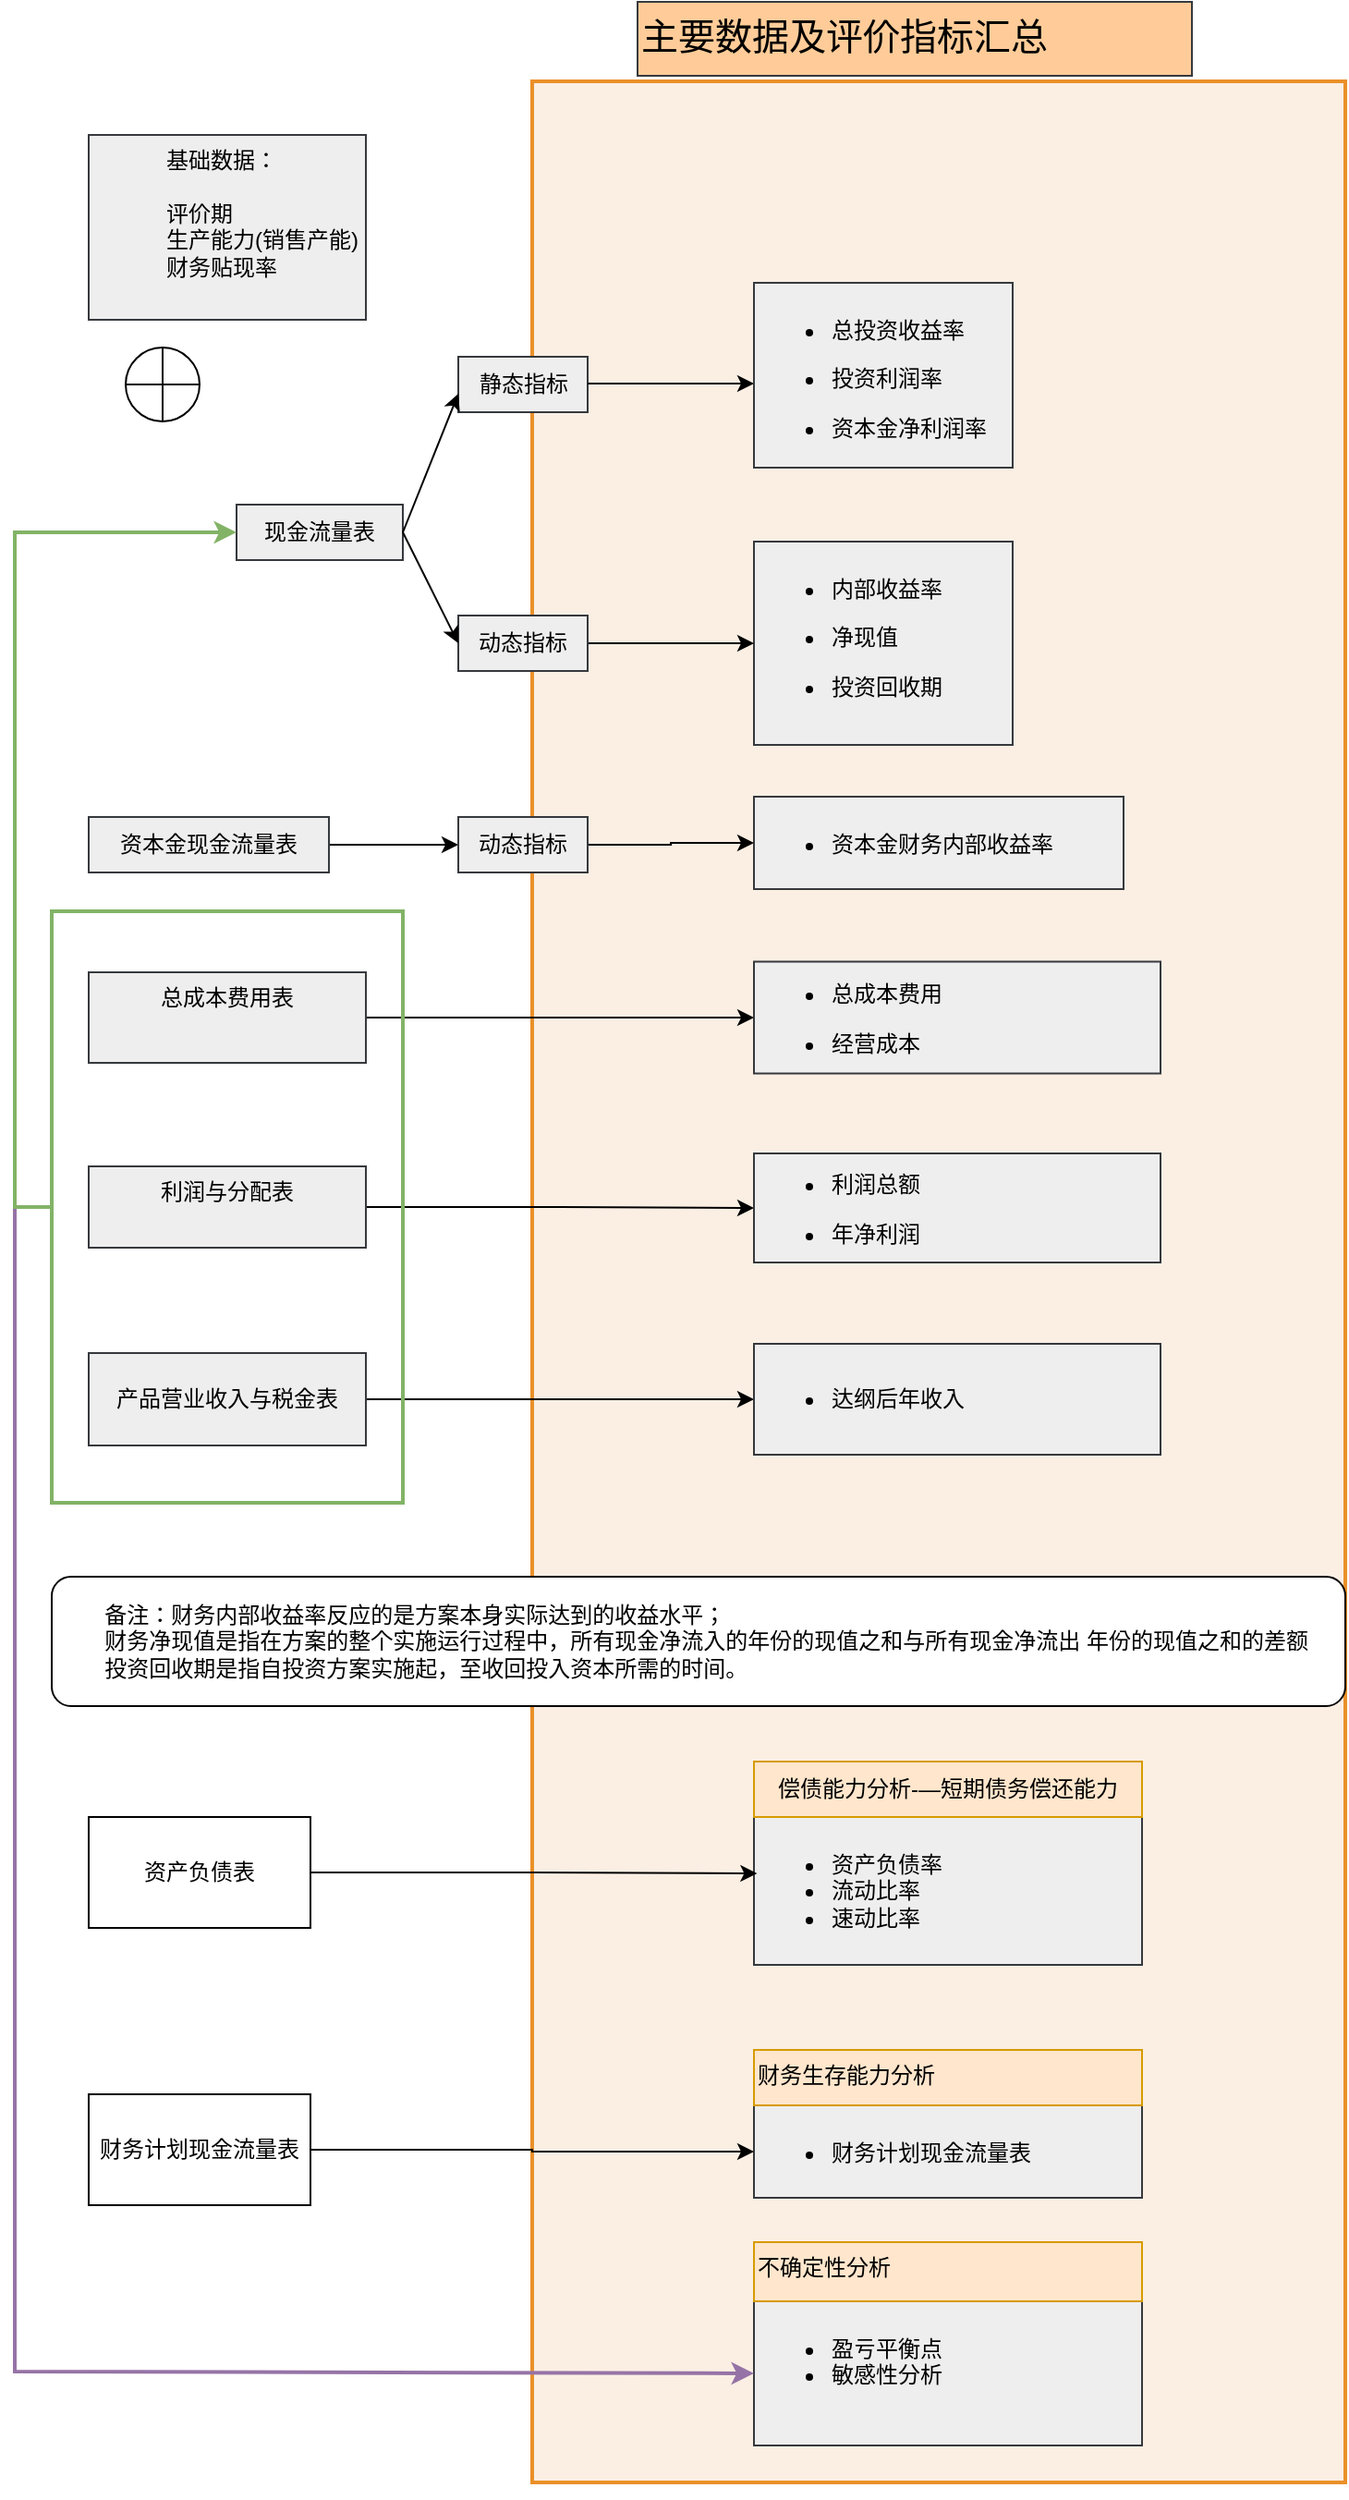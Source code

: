 <mxfile version="21.6.8" type="github" pages="4">
  <diagram name="Page-1" id="LOGe5GBcDBh1mAJ9t0Eh">
    <mxGraphModel dx="2475" dy="1348" grid="1" gridSize="10" guides="1" tooltips="1" connect="1" arrows="1" fold="1" page="1" pageScale="1" pageWidth="827" pageHeight="1169" math="0" shadow="0">
      <root>
        <mxCell id="0" />
        <mxCell id="1" parent="0" />
        <mxCell id="3Su2aN2kJ7Bb-llSMdtb-44" value="" style="whiteSpace=wrap;html=1;fillColor=#fbefe4;strokeColor=#ea902a;strokeWidth=2;gradientColor=none;" parent="1" vertex="1">
          <mxGeometry x="320" y="111" width="440" height="1299" as="geometry" />
        </mxCell>
        <mxCell id="C99cIZ5OWCIX-Rf5DpSp-2" value="&lt;blockquote style=&quot;margin: 0 0 0 40px; border: none; padding: 0px;&quot;&gt;&lt;div style=&quot;&quot;&gt;&lt;span style=&quot;background-color: initial;&quot;&gt;基础数据：&lt;/span&gt;&lt;/div&gt;&lt;div style=&quot;&quot;&gt;&lt;span style=&quot;background-color: initial;&quot;&gt;&lt;br&gt;&lt;/span&gt;&lt;/div&gt;&lt;div style=&quot;&quot;&gt;&lt;span style=&quot;background-color: initial;&quot;&gt;评价期&lt;/span&gt;&lt;/div&gt;&lt;div style=&quot;&quot;&gt;&lt;span style=&quot;background-color: initial;&quot;&gt;生产能力(销售产能)&lt;/span&gt;&lt;/div&gt;&lt;div style=&quot;&quot;&gt;&lt;span style=&quot;background-color: initial;&quot;&gt;财务贴现率&lt;/span&gt;&lt;/div&gt;&lt;/blockquote&gt;" style="text;whiteSpace=wrap;html=1;fillColor=#eeeeee;strokeColor=#36393d;" parent="1" vertex="1">
          <mxGeometry x="80" y="140" width="150" height="100" as="geometry" />
        </mxCell>
        <mxCell id="3Su2aN2kJ7Bb-llSMdtb-1" value="现金流量表" style="text;strokeColor=#36393d;align=center;fillColor=#eeeeee;html=1;verticalAlign=middle;whiteSpace=wrap;rounded=0;" parent="1" vertex="1">
          <mxGeometry x="160" y="340" width="90" height="30" as="geometry" />
        </mxCell>
        <mxCell id="3Su2aN2kJ7Bb-llSMdtb-52" value="" style="edgeStyle=orthogonalEdgeStyle;rounded=0;orthogonalLoop=1;jettySize=auto;html=1;" parent="1" source="3Su2aN2kJ7Bb-llSMdtb-3" target="3Su2aN2kJ7Bb-llSMdtb-51" edge="1">
          <mxGeometry relative="1" as="geometry" />
        </mxCell>
        <mxCell id="3Su2aN2kJ7Bb-llSMdtb-3" value="资本金现金流量表" style="text;strokeColor=#36393d;align=center;fillColor=#eeeeee;html=1;verticalAlign=middle;whiteSpace=wrap;rounded=0;" parent="1" vertex="1">
          <mxGeometry x="80" y="509" width="130" height="30" as="geometry" />
        </mxCell>
        <mxCell id="3Su2aN2kJ7Bb-llSMdtb-4" value="&lt;div&gt;&lt;ul&gt;&lt;li&gt;&lt;p&gt;资本金财务内部收益率&lt;/p&gt;&lt;/li&gt;&lt;/ul&gt;&lt;/div&gt;" style="text;whiteSpace=wrap;html=1;fillColor=#eeeeee;strokeColor=#36393d;" parent="1" vertex="1">
          <mxGeometry x="440" y="498" width="200" height="50" as="geometry" />
        </mxCell>
        <mxCell id="3Su2aN2kJ7Bb-llSMdtb-8" value="静态指标" style="text;html=1;align=center;verticalAlign=middle;resizable=0;points=[];autosize=1;strokeColor=#36393d;fillColor=#eeeeee;" parent="1" vertex="1">
          <mxGeometry x="280" y="260" width="70" height="30" as="geometry" />
        </mxCell>
        <mxCell id="3Su2aN2kJ7Bb-llSMdtb-9" value="&lt;ul style=&quot;border-color: var(--border-color); font-family: Helvetica; font-size: 12px; font-style: normal; font-variant-ligatures: normal; font-variant-caps: normal; letter-spacing: normal; orphans: 2; text-align: left; text-indent: 0px; text-transform: none; widows: 2; word-spacing: 0px; -webkit-text-stroke-width: 0px; text-decoration-thickness: initial; text-decoration-style: initial; text-decoration-color: initial;&quot;&gt;&lt;li style=&quot;border-color: var(--border-color);&quot;&gt;&lt;p style=&quot;border-color: var(--border-color);&quot;&gt;内部收益率&lt;/p&gt;&lt;/li&gt;&lt;li style=&quot;border-color: var(--border-color);&quot;&gt;&lt;p style=&quot;border-color: var(--border-color);&quot;&gt;净现值&lt;/p&gt;&lt;/li&gt;&lt;li style=&quot;border-color: var(--border-color);&quot;&gt;&lt;p style=&quot;border-color: var(--border-color);&quot;&gt;投资回收期&lt;/p&gt;&lt;/li&gt;&lt;/ul&gt;" style="text;whiteSpace=wrap;html=1;fillColor=#eeeeee;strokeColor=#36393d;" parent="1" vertex="1">
          <mxGeometry x="440" y="360" width="140" height="110" as="geometry" />
        </mxCell>
        <mxCell id="3Su2aN2kJ7Bb-llSMdtb-12" style="edgeStyle=orthogonalEdgeStyle;rounded=0;orthogonalLoop=1;jettySize=auto;html=1;exitX=1;exitY=0.5;exitDx=0;exitDy=0;entryX=0;entryY=0.5;entryDx=0;entryDy=0;" parent="1" source="3Su2aN2kJ7Bb-llSMdtb-10" edge="1">
          <mxGeometry relative="1" as="geometry">
            <mxPoint x="440" y="415" as="targetPoint" />
          </mxGeometry>
        </mxCell>
        <mxCell id="3Su2aN2kJ7Bb-llSMdtb-10" value="动态指标" style="whiteSpace=wrap;html=1;fillColor=#eeeeee;strokeColor=#36393d;" parent="1" vertex="1">
          <mxGeometry x="280" y="400" width="70" height="30" as="geometry" />
        </mxCell>
        <mxCell id="3Su2aN2kJ7Bb-llSMdtb-11" value="" style="endArrow=classic;html=1;rounded=0;exitX=1;exitY=0.5;exitDx=0;exitDy=0;entryX=0;entryY=0.5;entryDx=0;entryDy=0;" parent="1" source="3Su2aN2kJ7Bb-llSMdtb-1" target="3Su2aN2kJ7Bb-llSMdtb-10" edge="1">
          <mxGeometry width="50" height="50" relative="1" as="geometry">
            <mxPoint x="390" y="380" as="sourcePoint" />
            <mxPoint x="440" y="330" as="targetPoint" />
          </mxGeometry>
        </mxCell>
        <mxCell id="3Su2aN2kJ7Bb-llSMdtb-18" value="" style="endArrow=classic;html=1;rounded=0;entryX=0;entryY=0.667;entryDx=0;entryDy=0;entryPerimeter=0;exitX=1;exitY=0.5;exitDx=0;exitDy=0;" parent="1" target="3Su2aN2kJ7Bb-llSMdtb-8" edge="1" source="3Su2aN2kJ7Bb-llSMdtb-1">
          <mxGeometry width="50" height="50" relative="1" as="geometry">
            <mxPoint x="170" y="350" as="sourcePoint" />
            <mxPoint x="220" y="300" as="targetPoint" />
          </mxGeometry>
        </mxCell>
        <mxCell id="3Su2aN2kJ7Bb-llSMdtb-23" style="edgeStyle=orthogonalEdgeStyle;rounded=0;orthogonalLoop=1;jettySize=auto;html=1;exitX=1;exitY=0.5;exitDx=0;exitDy=0;entryX=0;entryY=0.5;entryDx=0;entryDy=0;" parent="1" edge="1">
          <mxGeometry relative="1" as="geometry">
            <mxPoint x="350" y="274.5" as="sourcePoint" />
            <mxPoint x="440" y="274.5" as="targetPoint" />
          </mxGeometry>
        </mxCell>
        <mxCell id="3Su2aN2kJ7Bb-llSMdtb-24" value="&lt;ul&gt;&lt;li&gt;&lt;p&gt;总投资收益率&lt;/p&gt;&lt;/li&gt;&lt;li&gt;&lt;p&gt;投资利润率&lt;/p&gt;&lt;/li&gt;&lt;li&gt;&lt;p&gt;资本金净利润率&lt;/p&gt;&lt;/li&gt;&lt;/ul&gt;" style="text;whiteSpace=wrap;html=1;fillColor=#eeeeee;strokeColor=#36393d;" parent="1" vertex="1">
          <mxGeometry x="440" y="220" width="140" height="100" as="geometry" />
        </mxCell>
        <mxCell id="3Su2aN2kJ7Bb-llSMdtb-30" value="" style="verticalLabelPosition=bottom;verticalAlign=top;html=1;shape=mxgraph.flowchart.summing_function;" parent="1" vertex="1">
          <mxGeometry x="100" y="255" width="40" height="40" as="geometry" />
        </mxCell>
        <mxCell id="3Su2aN2kJ7Bb-llSMdtb-36" value="" style="edgeStyle=orthogonalEdgeStyle;rounded=0;orthogonalLoop=1;jettySize=auto;html=1;" parent="1" source="3Su2aN2kJ7Bb-llSMdtb-31" target="3Su2aN2kJ7Bb-llSMdtb-32" edge="1">
          <mxGeometry relative="1" as="geometry" />
        </mxCell>
        <mxCell id="3Su2aN2kJ7Bb-llSMdtb-31" value="&lt;div style=&quot;&quot;&gt;&lt;span style=&quot;background-color: initial;&quot;&gt;总成本费用表&lt;/span&gt;&lt;br&gt;&lt;/div&gt;" style="text;whiteSpace=wrap;html=1;fillColor=#eeeeee;strokeColor=#36393d;align=center;" parent="1" vertex="1">
          <mxGeometry x="80" y="593" width="150" height="49" as="geometry" />
        </mxCell>
        <mxCell id="3Su2aN2kJ7Bb-llSMdtb-32" value="&lt;ul&gt;&lt;li&gt;&lt;p&gt;总成本费用&lt;/p&gt;&lt;/li&gt;&lt;li&gt;&lt;p&gt;经营成本&lt;/p&gt;&lt;/li&gt;&lt;/ul&gt;" style="text;whiteSpace=wrap;html=1;fillColor=#eeeeee;strokeColor=#36393d;verticalAlign=middle;" parent="1" vertex="1">
          <mxGeometry x="440" y="587.25" width="220" height="60.5" as="geometry" />
        </mxCell>
        <mxCell id="3Su2aN2kJ7Bb-llSMdtb-35" value="" style="edgeStyle=orthogonalEdgeStyle;rounded=0;orthogonalLoop=1;jettySize=auto;html=1;" parent="1" source="3Su2aN2kJ7Bb-llSMdtb-33" target="3Su2aN2kJ7Bb-llSMdtb-34" edge="1">
          <mxGeometry relative="1" as="geometry" />
        </mxCell>
        <mxCell id="3Su2aN2kJ7Bb-llSMdtb-33" value="&lt;div style=&quot;&quot;&gt;&lt;span style=&quot;background-color: initial;&quot;&gt;利润与分配表&lt;/span&gt;&lt;/div&gt;" style="text;whiteSpace=wrap;html=1;fillColor=#eeeeee;strokeColor=#36393d;align=center;" parent="1" vertex="1">
          <mxGeometry x="80" y="698" width="150" height="44" as="geometry" />
        </mxCell>
        <mxCell id="3Su2aN2kJ7Bb-llSMdtb-34" value="&lt;ul&gt;&lt;li&gt;&lt;p&gt;利润总额&lt;/p&gt;&lt;/li&gt;&lt;li&gt;&lt;p&gt;年净利润&lt;/p&gt;&lt;/li&gt;&lt;/ul&gt;" style="text;whiteSpace=wrap;html=1;fillColor=#eeeeee;strokeColor=#36393d;verticalAlign=middle;" parent="1" vertex="1">
          <mxGeometry x="440" y="691" width="220" height="59" as="geometry" />
        </mxCell>
        <mxCell id="3Su2aN2kJ7Bb-llSMdtb-39" value="" style="edgeStyle=orthogonalEdgeStyle;rounded=0;orthogonalLoop=1;jettySize=auto;html=1;" parent="1" source="3Su2aN2kJ7Bb-llSMdtb-37" target="3Su2aN2kJ7Bb-llSMdtb-38" edge="1">
          <mxGeometry relative="1" as="geometry" />
        </mxCell>
        <mxCell id="3Su2aN2kJ7Bb-llSMdtb-37" value="产品营业收入与税金表" style="whiteSpace=wrap;html=1;fillColor=#eeeeee;strokeColor=#36393d;" parent="1" vertex="1">
          <mxGeometry x="80" y="799" width="150" height="50" as="geometry" />
        </mxCell>
        <mxCell id="3Su2aN2kJ7Bb-llSMdtb-38" value="&lt;ul&gt;&lt;li&gt;达纲后年收入&lt;/li&gt;&lt;/ul&gt;" style="whiteSpace=wrap;html=1;fillColor=#eeeeee;strokeColor=#36393d;align=left;verticalAlign=middle;" parent="1" vertex="1">
          <mxGeometry x="440" y="794" width="220" height="60" as="geometry" />
        </mxCell>
        <mxCell id="3Su2aN2kJ7Bb-llSMdtb-40" value="&lt;ul&gt;&lt;li&gt;&lt;span style=&quot;background-color: initial;&quot;&gt;资产负债率&lt;/span&gt;&lt;/li&gt;&lt;li&gt;&lt;span style=&quot;background-color: initial;&quot;&gt;流动比率&lt;/span&gt;&lt;/li&gt;&lt;li&gt;&lt;span style=&quot;background-color: initial;&quot;&gt;速动比率&lt;/span&gt;&lt;/li&gt;&lt;/ul&gt;" style="text;whiteSpace=wrap;html=1;fillColor=#eeeeee;strokeColor=#36393d;" parent="1" vertex="1">
          <mxGeometry x="440" y="1050" width="210" height="80" as="geometry" />
        </mxCell>
        <mxCell id="3Su2aN2kJ7Bb-llSMdtb-41" value="&lt;ul&gt;&lt;li&gt;&lt;span style=&quot;background-color: initial;&quot;&gt;财务计划现金流量表&lt;/span&gt;&lt;br&gt;&lt;/li&gt;&lt;/ul&gt;" style="text;whiteSpace=wrap;html=1;fillColor=#eeeeee;strokeColor=#36393d;" parent="1" vertex="1">
          <mxGeometry x="440" y="1206" width="210" height="50" as="geometry" />
        </mxCell>
        <mxCell id="3Su2aN2kJ7Bb-llSMdtb-42" value="&lt;ul&gt;&lt;li&gt;&lt;span style=&quot;background-color: initial;&quot;&gt;盈亏平衡点&lt;/span&gt;&lt;br&gt;&lt;/li&gt;&lt;li&gt;&lt;span style=&quot;background-color: initial;&quot;&gt;敏感性分析&lt;/span&gt;&lt;br&gt;&lt;/li&gt;&lt;/ul&gt;" style="text;whiteSpace=wrap;html=1;fillColor=#eeeeee;strokeColor=#36393d;align=left;" parent="1" vertex="1">
          <mxGeometry x="440" y="1312" width="210" height="78" as="geometry" />
        </mxCell>
        <mxCell id="3Su2aN2kJ7Bb-llSMdtb-43" value="主要数据及评价指标汇总" style="text;whiteSpace=wrap;fillColor=#ffcc99;strokeColor=#36393d;fontSize=20;" parent="1" vertex="1">
          <mxGeometry x="377" y="68" width="300" height="40" as="geometry" />
        </mxCell>
        <mxCell id="3Su2aN2kJ7Bb-llSMdtb-45" style="edgeStyle=orthogonalEdgeStyle;rounded=0;orthogonalLoop=1;jettySize=auto;html=1;exitX=0.5;exitY=1;exitDx=0;exitDy=0;" parent="1" source="3Su2aN2kJ7Bb-llSMdtb-44" target="3Su2aN2kJ7Bb-llSMdtb-44" edge="1">
          <mxGeometry relative="1" as="geometry" />
        </mxCell>
        <mxCell id="3Su2aN2kJ7Bb-llSMdtb-53" value="" style="edgeStyle=orthogonalEdgeStyle;rounded=0;orthogonalLoop=1;jettySize=auto;html=1;" parent="1" source="3Su2aN2kJ7Bb-llSMdtb-51" target="3Su2aN2kJ7Bb-llSMdtb-4" edge="1">
          <mxGeometry relative="1" as="geometry" />
        </mxCell>
        <mxCell id="3Su2aN2kJ7Bb-llSMdtb-51" value="动态指标" style="whiteSpace=wrap;html=1;fillColor=#eeeeee;strokeColor=#36393d;" parent="1" vertex="1">
          <mxGeometry x="280" y="509" width="70" height="30" as="geometry" />
        </mxCell>
        <mxCell id="3Su2aN2kJ7Bb-llSMdtb-56" value="" style="whiteSpace=wrap;html=1;fillColor=none;strokeColor=#82b366;strokeWidth=2;" parent="1" vertex="1">
          <mxGeometry x="60" y="560" width="190" height="320" as="geometry" />
        </mxCell>
        <mxCell id="3Su2aN2kJ7Bb-llSMdtb-59" value="&lt;blockquote style=&quot;margin: 0 0 0 40px; border: none; padding: 0px;&quot;&gt;&lt;/blockquote&gt;&lt;span style=&quot;background-color: initial;&quot;&gt;&lt;span style=&quot;white-space: pre;&quot;&gt;&#x9;&lt;/span&gt;备注：财务内部收益率反应的是方案本身实际达到的收益水平；&lt;/span&gt;&lt;br&gt;&lt;span style=&quot;background-color: initial;&quot;&gt;&lt;span style=&quot;white-space: pre;&quot;&gt;&#x9;&lt;/span&gt;财务净现值是指在方案的整个实施运行过程中，所有现金净流入的年份的现值之和与所有现金净流出 年份的现值之和的差额&lt;br&gt;&lt;/span&gt;&lt;span style=&quot;background-color: initial;&quot;&gt;&lt;span style=&quot;white-space: pre;&quot;&gt;&#x9;&lt;/span&gt;投资回收期是指自投资方案实施起，至收回投入资本所需的时间。&lt;/span&gt;&lt;span style=&quot;background-color: initial;&quot;&gt;&lt;br&gt;&lt;/span&gt;" style="rounded=1;whiteSpace=wrap;html=1;align=left;verticalAlign=middle;" parent="1" vertex="1">
          <mxGeometry x="60" y="920" width="700" height="70" as="geometry" />
        </mxCell>
        <mxCell id="3Su2aN2kJ7Bb-llSMdtb-73" value="" style="edgeStyle=orthogonalEdgeStyle;rounded=0;orthogonalLoop=1;jettySize=auto;html=1;entryX=0.008;entryY=0.382;entryDx=0;entryDy=0;entryPerimeter=0;" parent="1" source="3Su2aN2kJ7Bb-llSMdtb-61" target="3Su2aN2kJ7Bb-llSMdtb-40" edge="1">
          <mxGeometry relative="1" as="geometry">
            <mxPoint x="280" y="1080" as="targetPoint" />
          </mxGeometry>
        </mxCell>
        <mxCell id="3Su2aN2kJ7Bb-llSMdtb-61" value="资产负债表" style="whiteSpace=wrap;html=1;" parent="1" vertex="1">
          <mxGeometry x="80" y="1050" width="120" height="60" as="geometry" />
        </mxCell>
        <mxCell id="3Su2aN2kJ7Bb-llSMdtb-63" value="偿债能力分析-—短期债务偿还能力" style="whiteSpace=wrap;html=1;fillColor=#ffe6cc;strokeColor=#d79b00;" parent="1" vertex="1">
          <mxGeometry x="440" y="1020" width="210" height="30" as="geometry" />
        </mxCell>
        <mxCell id="3Su2aN2kJ7Bb-llSMdtb-64" value="&lt;span style=&quot;color: rgb(0, 0, 0); font-family: Helvetica; font-size: 12px; font-style: normal; font-variant-ligatures: normal; font-variant-caps: normal; font-weight: 400; letter-spacing: normal; orphans: 2; text-align: left; text-indent: 0px; text-transform: none; widows: 2; word-spacing: 0px; -webkit-text-stroke-width: 0px; text-decoration-thickness: initial; text-decoration-style: initial; text-decoration-color: initial; float: none; display: inline !important;&quot;&gt;财务生存能力分析&lt;/span&gt;" style="text;whiteSpace=wrap;html=1;fillColor=#ffe6cc;strokeColor=#d79b00;" parent="1" vertex="1">
          <mxGeometry x="440" y="1176" width="210" height="30" as="geometry" />
        </mxCell>
        <mxCell id="3Su2aN2kJ7Bb-llSMdtb-66" value="不确定性分析" style="text;whiteSpace=wrap;html=1;fillColor=#ffe6cc;strokeColor=#d79b00;" parent="1" vertex="1">
          <mxGeometry x="440" y="1280" width="210" height="32" as="geometry" />
        </mxCell>
        <mxCell id="3Su2aN2kJ7Bb-llSMdtb-76" style="edgeStyle=orthogonalEdgeStyle;rounded=0;orthogonalLoop=1;jettySize=auto;html=1;exitX=1;exitY=0.5;exitDx=0;exitDy=0;" parent="1" source="3Su2aN2kJ7Bb-llSMdtb-68" target="3Su2aN2kJ7Bb-llSMdtb-41" edge="1">
          <mxGeometry relative="1" as="geometry" />
        </mxCell>
        <mxCell id="3Su2aN2kJ7Bb-llSMdtb-68" value="财务计划现金流量表" style="whiteSpace=wrap;html=1;" parent="1" vertex="1">
          <mxGeometry x="80" y="1200" width="120" height="60" as="geometry" />
        </mxCell>
        <mxCell id="3Su2aN2kJ7Bb-llSMdtb-70" value="" style="endArrow=classic;html=1;rounded=0;entryX=0;entryY=0.5;entryDx=0;entryDy=0;fillColor=#e1d5e7;strokeColor=#9673a6;strokeWidth=2;exitX=0;exitY=0.5;exitDx=0;exitDy=0;" parent="1" target="3Su2aN2kJ7Bb-llSMdtb-42" edge="1" source="3Su2aN2kJ7Bb-llSMdtb-56">
          <mxGeometry width="50" height="50" relative="1" as="geometry">
            <mxPoint x="40" y="1350" as="sourcePoint" />
            <mxPoint x="330" y="1180" as="targetPoint" />
            <Array as="points">
              <mxPoint x="40" y="720" />
              <mxPoint x="40" y="1350" />
            </Array>
          </mxGeometry>
        </mxCell>
        <mxCell id="nXxQbu8SPRF0JAPtOL0H-4" value="" style="endArrow=classic;html=1;rounded=0;exitX=0;exitY=0.5;exitDx=0;exitDy=0;entryX=0;entryY=0.5;entryDx=0;entryDy=0;strokeColor=#82B366;strokeWidth=2;" edge="1" parent="1" source="3Su2aN2kJ7Bb-llSMdtb-56" target="3Su2aN2kJ7Bb-llSMdtb-1">
          <mxGeometry width="50" height="50" relative="1" as="geometry">
            <mxPoint x="420" y="640" as="sourcePoint" />
            <mxPoint x="470" y="590" as="targetPoint" />
            <Array as="points">
              <mxPoint x="40" y="720" />
              <mxPoint x="40" y="355" />
            </Array>
          </mxGeometry>
        </mxCell>
      </root>
    </mxGraphModel>
  </diagram>
  <diagram id="Ll-cX0pnNdNw94lUtmOa" name="Page-2">
    <mxGraphModel dx="2178" dy="1186" grid="1" gridSize="10" guides="1" tooltips="1" connect="1" arrows="1" fold="1" page="1" pageScale="1" pageWidth="827" pageHeight="1169" math="0" shadow="0">
      <root>
        <mxCell id="0" />
        <mxCell id="1" parent="0" />
        <mxCell id="k_cJc96PiVwSyXqFALYd-31" value="" style="rounded=0;whiteSpace=wrap;html=1;fillColor=#ffe6cc;strokeColor=#d79b00;" parent="1" vertex="1">
          <mxGeometry x="449" y="160" width="200" height="290" as="geometry" />
        </mxCell>
        <mxCell id="k_cJc96PiVwSyXqFALYd-3" value="总投资&#xa;固定资产投资&#xa;铺底流动资金" style="text;whiteSpace=wrap;fillColor=#f5f5f5;fontColor=#333333;strokeColor=#666666;" parent="1" vertex="1">
          <mxGeometry x="469" y="185" width="150" height="55" as="geometry" />
        </mxCell>
        <mxCell id="k_cJc96PiVwSyXqFALYd-5" value="流动资金总额" style="text;whiteSpace=wrap;fillColor=#f5f5f5;fontColor=#333333;strokeColor=#666666;" parent="1" vertex="1">
          <mxGeometry x="469" y="252.5" width="150" height="40" as="geometry" />
        </mxCell>
        <mxCell id="k_cJc96PiVwSyXqFALYd-6" value="融资方案" style="text;whiteSpace=wrap;fillColor=#f5f5f5;fontColor=#333333;strokeColor=#666666;" parent="1" vertex="1">
          <mxGeometry x="469" y="305" width="150" height="40" as="geometry" />
        </mxCell>
        <mxCell id="k_cJc96PiVwSyXqFALYd-7" value="资金使用计划" style="text;whiteSpace=wrap;fillColor=#f5f5f5;fontColor=#333333;strokeColor=#666666;" parent="1" vertex="1">
          <mxGeometry x="469" y="360" width="150" height="40" as="geometry" />
        </mxCell>
        <mxCell id="k_cJc96PiVwSyXqFALYd-9" value="&lt;p class=&quot;MsoListParagraph&quot;&gt;通过投资总估值表、各部分投资所占比列表，能得到项目总投资xxxx&lt;span style=&quot;&quot; lang=&quot;ZH-CN&quot;&gt;万元，其中，固定资产投资&lt;/span&gt;xxxx&lt;span style=&quot;&quot; lang=&quot;ZH-CN&quot;&gt;万元，铺底流动资金&lt;/span&gt;xxxx&lt;span style=&quot;&quot; lang=&quot;ZH-CN&quot;&gt;万元等关键信息。&lt;/span&gt;&lt;span style=&quot;font-family:&lt;br/&gt;&amp;quot;Times New Roman&amp;quot;,serif;mso-fareast-font-family:仿宋&quot;&gt;&lt;/span&gt;&lt;/p&gt;" style="rounded=1;whiteSpace=wrap;html=1;" parent="1" vertex="1">
          <mxGeometry x="659" y="185" width="380" height="58" as="geometry" />
        </mxCell>
        <mxCell id="k_cJc96PiVwSyXqFALYd-11" value="" style="edgeStyle=orthogonalEdgeStyle;rounded=0;orthogonalLoop=1;jettySize=auto;html=1;" parent="1" source="k_cJc96PiVwSyXqFALYd-10" target="k_cJc96PiVwSyXqFALYd-3" edge="1">
          <mxGeometry relative="1" as="geometry" />
        </mxCell>
        <mxCell id="k_cJc96PiVwSyXqFALYd-10" value="&lt;span style=&quot;color: rgb(0, 0, 0); font-family: Helvetica; font-size: 12px; font-style: normal; font-variant-ligatures: normal; font-variant-caps: normal; font-weight: 400; letter-spacing: normal; orphans: 2; text-align: center; text-indent: 0px; text-transform: none; widows: 2; word-spacing: 0px; -webkit-text-stroke-width: 0px; background-color: rgb(251, 251, 251); text-decoration-thickness: initial; text-decoration-style: initial; text-decoration-color: initial; float: none; display: inline !important;&quot;&gt;投资总估值表&lt;br&gt;各部分投资所占比列表&lt;/span&gt;" style="text;whiteSpace=wrap;html=1;fillColor=#f5f5f5;fontColor=#333333;strokeColor=#666666;" parent="1" vertex="1">
          <mxGeometry x="269" y="192.5" width="140" height="40" as="geometry" />
        </mxCell>
        <mxCell id="k_cJc96PiVwSyXqFALYd-23" value="" style="edgeStyle=orthogonalEdgeStyle;rounded=0;orthogonalLoop=1;jettySize=auto;html=1;" parent="1" source="k_cJc96PiVwSyXqFALYd-13" target="k_cJc96PiVwSyXqFALYd-22" edge="1">
          <mxGeometry relative="1" as="geometry" />
        </mxCell>
        <mxCell id="k_cJc96PiVwSyXqFALYd-13" value="销售收入预算表" style="text;strokeColor=#666666;align=center;fillColor=#f5f5f5;html=1;verticalAlign=middle;whiteSpace=wrap;rounded=0;fontColor=#333333;" parent="1" vertex="1">
          <mxGeometry x="119" y="257.5" width="120" height="30" as="geometry" />
        </mxCell>
        <mxCell id="k_cJc96PiVwSyXqFALYd-26" style="edgeStyle=orthogonalEdgeStyle;rounded=0;orthogonalLoop=1;jettySize=auto;html=1;entryX=0;entryY=0.5;entryDx=0;entryDy=0;" parent="1" source="k_cJc96PiVwSyXqFALYd-22" target="k_cJc96PiVwSyXqFALYd-5" edge="1">
          <mxGeometry relative="1" as="geometry" />
        </mxCell>
        <mxCell id="k_cJc96PiVwSyXqFALYd-22" value="&lt;span style=&quot;color: rgb(51, 51, 51); font-family: Helvetica; font-size: 12px; font-style: normal; font-variant-ligatures: normal; font-variant-caps: normal; font-weight: 400; letter-spacing: normal; orphans: 2; text-align: center; text-indent: 0px; text-transform: none; widows: 2; word-spacing: 0px; -webkit-text-stroke-width: 0px; background-color: rgb(251, 251, 251); text-decoration-thickness: initial; text-decoration-style: initial; text-decoration-color: initial; float: none; display: inline !important;&quot;&gt;流动资金估算表&lt;/span&gt;&lt;br style=&quot;border-color: var(--border-color); color: rgb(51, 51, 51); font-family: Helvetica; font-size: 12px; font-style: normal; font-variant-ligatures: normal; font-variant-caps: normal; font-weight: 400; letter-spacing: normal; orphans: 2; text-align: center; text-indent: 0px; text-transform: none; widows: 2; word-spacing: 0px; -webkit-text-stroke-width: 0px; background-color: rgb(251, 251, 251); text-decoration-thickness: initial; text-decoration-style: initial; text-decoration-color: initial;&quot;&gt;" style="text;whiteSpace=wrap;html=1;fillColor=#f5f5f5;fontColor=#333333;strokeColor=#666666;" parent="1" vertex="1">
          <mxGeometry x="269" y="255" width="140" height="35" as="geometry" />
        </mxCell>
        <mxCell id="k_cJc96PiVwSyXqFALYd-28" value="企业自筹或银行贷款" style="rounded=1;whiteSpace=wrap;html=1;" parent="1" vertex="1">
          <mxGeometry x="659" y="306" width="380" height="32.5" as="geometry" />
        </mxCell>
        <mxCell id="k_cJc96PiVwSyXqFALYd-29" value="固定资产逐年投资额" style="rounded=1;whiteSpace=wrap;html=1;" parent="1" vertex="1">
          <mxGeometry x="659" y="361" width="380" height="40" as="geometry" />
        </mxCell>
        <mxCell id="k_cJc96PiVwSyXqFALYd-32" value="" style="edgeStyle=orthogonalEdgeStyle;rounded=0;orthogonalLoop=1;jettySize=auto;html=1;" parent="1" source="k_cJc96PiVwSyXqFALYd-30" target="k_cJc96PiVwSyXqFALYd-7" edge="1">
          <mxGeometry relative="1" as="geometry" />
        </mxCell>
        <mxCell id="k_cJc96PiVwSyXqFALYd-30" value="项目投资使用计划与资金筹措表" style="whiteSpace=wrap;html=1;fillColor=#f5f5f5;fontColor=#333333;strokeColor=#666666;" parent="1" vertex="1">
          <mxGeometry x="149" y="360" width="260" height="40" as="geometry" />
        </mxCell>
        <mxCell id="k_cJc96PiVwSyXqFALYd-33" value="投资估算和融资方案的指标" style="rounded=0;whiteSpace=wrap;html=1;fillColor=#f8cecc;strokeColor=#b85450;" parent="1" vertex="1">
          <mxGeometry x="449" y="120" width="200" height="40" as="geometry" />
        </mxCell>
      </root>
    </mxGraphModel>
  </diagram>
  <diagram id="BYXEdeNaDgYtozzeG7WJ" name="财务内部收益率">
    <mxGraphModel dx="2064" dy="570" grid="1" gridSize="10" guides="1" tooltips="1" connect="1" arrows="1" fold="1" page="1" pageScale="1" pageWidth="827" pageHeight="1169" math="0" shadow="0">
      <root>
        <mxCell id="0" />
        <mxCell id="1" parent="0" />
        <mxCell id="g6-KiIMetIZCjA44XsML-26" value="" style="rounded=0;whiteSpace=wrap;html=1;fillColor=#fff2cc;strokeColor=#d6b656;" vertex="1" parent="1">
          <mxGeometry x="510" y="466" width="460" height="174" as="geometry" />
        </mxCell>
        <mxCell id="g6-KiIMetIZCjA44XsML-27" value="（增值税" style="rounded=0;whiteSpace=wrap;html=1;verticalAlign=bottom;" vertex="1" parent="1">
          <mxGeometry x="502" y="556" width="60" height="20" as="geometry" />
        </mxCell>
        <mxCell id="gM6x5MnoijGc39AGMJxE-4" value="&amp;nbsp; IRR(&amp;nbsp; &amp;nbsp; &amp;nbsp; &amp;nbsp; &amp;nbsp; &amp;nbsp; &amp;nbsp; &amp;nbsp; &amp;nbsp; &amp;nbsp; &amp;nbsp; &amp;nbsp; &amp;nbsp; &amp;nbsp; &amp;nbsp; &amp;nbsp; &amp;nbsp; &amp;nbsp; &amp;nbsp; &amp;nbsp; &amp;nbsp; &amp;nbsp; &amp;nbsp; &amp;nbsp; &amp;nbsp; &amp;nbsp; &amp;nbsp; &amp;nbsp; )" style="rounded=0;whiteSpace=wrap;html=1;align=left;" vertex="1" parent="1">
          <mxGeometry x="210" y="855" width="280" height="40" as="geometry" />
        </mxCell>
        <mxCell id="gM6x5MnoijGc39AGMJxE-5" value="&amp;nbsp; IRR(&amp;nbsp; &amp;nbsp; &amp;nbsp; &amp;nbsp; &amp;nbsp; &amp;nbsp; &amp;nbsp; &amp;nbsp; &amp;nbsp; &amp;nbsp; &amp;nbsp; &amp;nbsp; &amp;nbsp; &amp;nbsp; &amp;nbsp; &amp;nbsp; &amp;nbsp; )" style="rounded=0;whiteSpace=wrap;html=1;align=left;" vertex="1" parent="1">
          <mxGeometry x="210" y="981" width="261" height="40" as="geometry" />
        </mxCell>
        <mxCell id="56yOu1_00RpzMCxqP_JW-1" value="" style="rounded=0;whiteSpace=wrap;html=1;fillColor=#e1d5e7;strokeColor=#9673a6;" vertex="1" parent="1">
          <mxGeometry x="510" y="340" width="410" height="80" as="geometry" />
        </mxCell>
        <mxCell id="wkamasSicyBDhr9J4LGk-13" value="" style="rounded=0;whiteSpace=wrap;html=1;fontFamily=Helvetica;fontSize=12;fillColor=#ffcc99;strokeColor=#36393d;" parent="1" vertex="1">
          <mxGeometry x="100" y="257" width="410" height="464" as="geometry" />
        </mxCell>
        <mxCell id="O0Yvfh-cy8Xq-7duTenU-1" value="&lt;p class=&quot;MsoNormal&quot;&gt;&lt;span lang=&quot;ZH-CN&quot; style=&quot;font-family: 仿宋; background: yellow;&quot;&gt;&lt;font style=&quot;font-size: 18px;&quot;&gt;财务净现值&lt;/font&gt;&lt;/span&gt;&lt;/p&gt;" style="text;whiteSpace=wrap;html=1;strokeColor=none;dashed=1;strokeWidth=0.5;" parent="1" vertex="1">
          <mxGeometry x="70" y="1066" width="180" height="40" as="geometry" />
        </mxCell>
        <mxCell id="O0Yvfh-cy8Xq-7duTenU-9" value="所得税前增量净现金流量" style="text;whiteSpace=wrap;fillColor=#cce5ff;strokeColor=#36393d;verticalAlign=bottom;" parent="1" vertex="1">
          <mxGeometry x="253.5" y="865" width="170" height="20" as="geometry" />
        </mxCell>
        <mxCell id="O0Yvfh-cy8Xq-7duTenU-10" value="税前：" style="text;whiteSpace=wrap;" parent="1" vertex="1">
          <mxGeometry x="173" y="861" width="80" height="30" as="geometry" />
        </mxCell>
        <mxCell id="O0Yvfh-cy8Xq-7duTenU-16" value="&lt;div style=&quot;text-align: justify;&quot;&gt;&lt;span style=&quot;background-color: initial;&quot;&gt;+&amp;nbsp;&lt;/span&gt;&lt;/div&gt;" style="text;whiteSpace=wrap;html=1;fillColor=#cce5ff;strokeColor=#36393d;align=right;" parent="1" vertex="1">
          <mxGeometry x="282.5" y="692" width="20" height="20" as="geometry" />
        </mxCell>
        <mxCell id="wkamasSicyBDhr9J4LGk-7" value="流入小计" style="rounded=0;whiteSpace=wrap;html=1;fontFamily=Helvetica;fontSize=12;fillColor=#cce5ff;strokeColor=#36393d;" parent="1" vertex="1">
          <mxGeometry x="120.5" y="634" width="90" height="20" as="geometry" />
        </mxCell>
        <mxCell id="wkamasSicyBDhr9J4LGk-9" value="流出小计" style="rounded=0;whiteSpace=wrap;html=1;fontFamily=Helvetica;fontSize=12;fillColor=#cce5ff;strokeColor=#36393d;" parent="1" vertex="1">
          <mxGeometry x="374.5" y="634" width="100" height="20" as="geometry" />
        </mxCell>
        <mxCell id="wkamasSicyBDhr9J4LGk-10" value="&lt;div style=&quot;&quot;&gt;-&lt;/div&gt;" style="text;whiteSpace=wrap;html=1;fillColor=#cce5ff;strokeColor=#36393d;align=center;direction=south;" parent="1" vertex="1">
          <mxGeometry x="278.5" y="634" width="20" height="20" as="geometry" />
        </mxCell>
        <mxCell id="wkamasSicyBDhr9J4LGk-12" value="" style="shape=flexArrow;endArrow=classic;html=1;rounded=0;fontFamily=Helvetica;fontSize=12;fontColor=default;" parent="1" edge="1">
          <mxGeometry width="50" height="50" relative="1" as="geometry">
            <mxPoint x="226" y="658" as="sourcePoint" />
            <mxPoint x="226" y="690" as="targetPoint" />
          </mxGeometry>
        </mxCell>
        <mxCell id="wkamasSicyBDhr9J4LGk-14" value="现&lt;br&gt;金&lt;br&gt;流&lt;br&gt;量&lt;br&gt;表" style="rounded=0;whiteSpace=wrap;html=1;fontFamily=Helvetica;fontSize=12;fillColor=#ffcc99;strokeColor=#36393d;" parent="1" vertex="1">
          <mxGeometry x="70" y="257" width="30" height="463" as="geometry" />
        </mxCell>
        <mxCell id="wkamasSicyBDhr9J4LGk-16" value="产品销售收入" style="rounded=0;whiteSpace=wrap;html=1;fontFamily=Helvetica;fontSize=12;fillColor=#cce5ff;strokeColor=#36393d;align=center;" parent="1" vertex="1">
          <mxGeometry x="107" y="286" width="80" height="20" as="geometry" />
        </mxCell>
        <mxCell id="wkamasSicyBDhr9J4LGk-17" value="回收固定资产余值 (无)" style="text;whiteSpace=wrap;fontSize=12;fontFamily=Helvetica;fillColor=#cce5ff;strokeColor=#36393d;align=center;verticalAlign=bottom;" parent="1" vertex="1">
          <mxGeometry x="107" y="328" width="130" height="20" as="geometry" />
        </mxCell>
        <mxCell id="wkamasSicyBDhr9J4LGk-20" value="&lt;div style=&quot;&quot;&gt;&lt;span style=&quot;background-color: initial;&quot;&gt;+&lt;/span&gt;&lt;/div&gt;" style="text;whiteSpace=wrap;html=1;fillColor=#cce5ff;strokeColor=#36393d;align=center;" parent="1" vertex="1">
          <mxGeometry x="140" y="307" width="20" height="20" as="geometry" />
        </mxCell>
        <mxCell id="wkamasSicyBDhr9J4LGk-23" value="&lt;div style=&quot;&quot;&gt;&lt;span style=&quot;background-color: initial;&quot;&gt;+&lt;/span&gt;&lt;/div&gt;" style="text;whiteSpace=wrap;html=1;fillColor=#cce5ff;strokeColor=#36393d;align=center;" parent="1" vertex="1">
          <mxGeometry x="141" y="349" width="20" height="20" as="geometry" />
        </mxCell>
        <mxCell id="wkamasSicyBDhr9J4LGk-24" value="增量净现金流量  " style="text;whiteSpace=wrap;fillColor=#cce5ff;strokeColor=#36393d;verticalAlign=bottom;" parent="1" vertex="1">
          <mxGeometry x="181.5" y="692" width="100" height="20" as="geometry" />
        </mxCell>
        <mxCell id="wkamasSicyBDhr9J4LGk-29" value="" style="shape=flexArrow;endArrow=classic;html=1;rounded=0;fontFamily=Helvetica;fontSize=12;fontColor=default;" parent="1" edge="1">
          <mxGeometry width="50" height="50" relative="1" as="geometry">
            <mxPoint x="167" y="450" as="sourcePoint" />
            <mxPoint x="167" y="500" as="targetPoint" />
          </mxGeometry>
        </mxCell>
        <mxCell id="wkamasSicyBDhr9J4LGk-37" value="经营成本" style="text;whiteSpace=wrap;html=1;fontSize=12;fontFamily=Helvetica;fillColor=#cce5ff;strokeColor=#36393d;verticalAlign=bottom;align=center;" parent="1" vertex="1">
          <mxGeometry x="380.5" y="346" width="80" height="20" as="geometry" />
        </mxCell>
        <mxCell id="wkamasSicyBDhr9J4LGk-38" value="&lt;div style=&quot;&quot;&gt;&lt;span style=&quot;background-color: initial;&quot;&gt;销售税金&lt;/span&gt;&lt;/div&gt;" style="text;whiteSpace=wrap;html=1;fontSize=12;fontFamily=Helvetica;fillColor=#cce5ff;strokeColor=#36393d;align=center;verticalAlign=bottom;" parent="1" vertex="1">
          <mxGeometry x="380.5" y="476" width="80" height="19" as="geometry" />
        </mxCell>
        <mxCell id="wkamasSicyBDhr9J4LGk-39" value="&lt;div style=&quot;text-align: justify;&quot;&gt;&lt;span style=&quot;background-color: initial;&quot;&gt;+&amp;nbsp;&lt;/span&gt;&lt;/div&gt;" style="text;whiteSpace=wrap;html=1;fillColor=#cce5ff;strokeColor=#36393d;align=right;" parent="1" vertex="1">
          <mxGeometry x="410.5" y="285" width="20" height="20" as="geometry" />
        </mxCell>
        <mxCell id="wkamasSicyBDhr9J4LGk-40" value="&lt;div style=&quot;text-align: justify;&quot;&gt;&lt;span style=&quot;background-color: initial;&quot;&gt;+&amp;nbsp;&lt;/span&gt;&lt;/div&gt;" style="text;whiteSpace=wrap;html=1;fillColor=#cce5ff;strokeColor=#36393d;align=right;" parent="1" vertex="1">
          <mxGeometry x="410.5" y="325" width="20" height="20" as="geometry" />
        </mxCell>
        <mxCell id="wkamasSicyBDhr9J4LGk-41" value="&lt;div style=&quot;text-align: justify;&quot;&gt;&lt;span style=&quot;background-color: initial;&quot;&gt;+&amp;nbsp;&lt;/span&gt;&lt;/div&gt;" style="text;whiteSpace=wrap;html=1;fillColor=#cce5ff;strokeColor=#36393d;align=right;" parent="1" vertex="1">
          <mxGeometry x="410.5" y="456" width="20" height="20" as="geometry" />
        </mxCell>
        <mxCell id="wkamasSicyBDhr9J4LGk-47" value="" style="shape=flexArrow;endArrow=classic;html=1;rounded=0;fontFamily=Helvetica;fontSize=12;fontColor=default;" parent="1" edge="1">
          <mxGeometry width="50" height="50" relative="1" as="geometry">
            <mxPoint x="420" y="600" as="sourcePoint" />
            <mxPoint x="421" y="632" as="targetPoint" />
          </mxGeometry>
        </mxCell>
        <mxCell id="wkamasSicyBDhr9J4LGk-50" value="流动资金" style="text;whiteSpace=wrap;html=1;fontSize=12;fontFamily=Helvetica;fillColor=#cce5ff;strokeColor=#36393d;verticalAlign=bottom;align=center;" parent="1" vertex="1">
          <mxGeometry x="380" y="305" width="80" height="20" as="geometry" />
        </mxCell>
        <mxCell id="wkamasSicyBDhr9J4LGk-51" value="固定资产投资" style="text;whiteSpace=wrap;html=1;fontSize=12;fontFamily=Helvetica;fillColor=#cce5ff;strokeColor=#36393d;verticalAlign=bottom;align=center;" parent="1" vertex="1">
          <mxGeometry x="380.5" y="265" width="80" height="20" as="geometry" />
        </mxCell>
        <mxCell id="wkamasSicyBDhr9J4LGk-53" value="&lt;div style=&quot;text-align: justify;&quot;&gt;&lt;span style=&quot;background-color: initial;&quot;&gt;+&amp;nbsp;&lt;/span&gt;&lt;/div&gt;" style="text;whiteSpace=wrap;html=1;fillColor=#cce5ff;strokeColor=#36393d;align=right;" parent="1" vertex="1">
          <mxGeometry x="410.5" y="536" width="20" height="20" as="geometry" />
        </mxCell>
        <mxCell id="wkamasSicyBDhr9J4LGk-18" value="回收流动资金 (无)" style="text;whiteSpace=wrap;fontSize=12;fontFamily=Helvetica;fillColor=#cce5ff;strokeColor=#36393d;verticalAlign=bottom;" parent="1" vertex="1">
          <mxGeometry x="107.5" y="369" width="112" height="20" as="geometry" />
        </mxCell>
        <mxCell id="wkamasSicyBDhr9J4LGk-57" value="" style="endArrow=none;html=1;rounded=0;fontFamily=Helvetica;fontSize=12;fontColor=default;shape=link;" parent="1" edge="1">
          <mxGeometry width="50" height="50" relative="1" as="geometry">
            <mxPoint x="100" y="656" as="sourcePoint" />
            <mxPoint x="490" y="656" as="targetPoint" />
          </mxGeometry>
        </mxCell>
        <mxCell id="wkamasSicyBDhr9J4LGk-59" value="增量的销售收入" style="rounded=0;whiteSpace=wrap;html=1;fontFamily=Helvetica;fontSize=12;fontColor=default;fillColor=none;gradientColor=none;" parent="1" vertex="1">
          <mxGeometry x="-33" y="287" width="120" height="18.5" as="geometry" />
        </mxCell>
        <mxCell id="wkamasSicyBDhr9J4LGk-60" value="有项目的销售收入合计" style="rounded=0;whiteSpace=wrap;html=1;fontFamily=Helvetica;fontSize=12;fontColor=default;fillColor=none;gradientColor=none;" parent="1" vertex="1">
          <mxGeometry x="-32" y="227" width="150" height="20" as="geometry" />
        </mxCell>
        <mxCell id="wkamasSicyBDhr9J4LGk-61" value="&lt;div style=&quot;&quot;&gt;-&lt;/div&gt;" style="text;whiteSpace=wrap;html=1;fillColor=#cce5ff;strokeColor=#36393d;align=center;direction=south;" parent="1" vertex="1">
          <mxGeometry x="118" y="227" width="20" height="20" as="geometry" />
        </mxCell>
        <mxCell id="wkamasSicyBDhr9J4LGk-63" value="无项目的销售收入(无)(工润项目无，技改项目不是无吧？)" style="rounded=0;whiteSpace=wrap;html=1;fontFamily=Helvetica;fontSize=12;fontColor=default;fillColor=none;gradientColor=none;align=left;" parent="1" vertex="1">
          <mxGeometry x="138" y="219.5" width="162" height="35" as="geometry" />
        </mxCell>
        <mxCell id="wkamasSicyBDhr9J4LGk-64" value="SUM ((每个种设备)销售量 x 单价)" style="rounded=0;whiteSpace=wrap;html=1;fontFamily=Helvetica;fontSize=12;fontColor=default;fillColor=none;gradientColor=none;" parent="1" vertex="1">
          <mxGeometry x="-33" y="173" width="189" height="20" as="geometry" />
        </mxCell>
        <mxCell id="wkamasSicyBDhr9J4LGk-66" value="&lt;div style=&quot;&quot;&gt;&lt;span style=&quot;background-color: initial;&quot;&gt;项目需要测算的财务数据，主要是项目新增的成本、收益和利润。如果是新建项目，不存在新旧成本、收益和利润划分问题。可直接按项目发生的费用和利润算。&lt;/span&gt;&lt;/div&gt;&lt;div style=&quot;&quot;&gt;&lt;span style=&quot;background-color: initial;&quot;&gt;如果是技术改建项目或扩建项目，它的新增成本、收益和利润的测算比较复杂，有两种方法：有无项目法、新增产品法。&lt;/span&gt;&lt;/div&gt;&lt;div style=&quot;&quot;&gt;&lt;span style=&quot;background-color: initial;&quot;&gt;有无项目法：&lt;/span&gt;&lt;/div&gt;项目的增量利润 =&amp;nbsp;&lt;div style=&quot;&quot;&gt;&lt;span style=&quot;background-color: initial;&quot;&gt;（有项目销售收入-无项目销售收入）-（有项目销售税金-无项目销售税金）-（有项目销售成本-无项目销售成本）&lt;/span&gt;&lt;/div&gt;" style="rounded=1;whiteSpace=wrap;html=1;fontFamily=Helvetica;fontSize=12;fontColor=default;fillColor=none;gradientColor=none;align=left;" parent="1" vertex="1">
          <mxGeometry x="403.5" y="70" width="429.5" height="150" as="geometry" />
        </mxCell>
        <mxCell id="wkamasSicyBDhr9J4LGk-80" value="" style="shape=flexArrow;endArrow=classic;html=1;rounded=0;fontFamily=Helvetica;fontSize=12;fontColor=default;" parent="1" edge="1">
          <mxGeometry width="50" height="50" relative="1" as="geometry">
            <mxPoint x="51" y="247" as="sourcePoint" />
            <mxPoint x="51" y="281" as="targetPoint" />
          </mxGeometry>
        </mxCell>
        <mxCell id="wkamasSicyBDhr9J4LGk-82" value="&lt;div style=&quot;&quot;&gt;&lt;span style=&quot;background-color: initial;&quot;&gt;=&lt;/span&gt;&lt;/div&gt;" style="text;whiteSpace=wrap;html=1;fillColor=#cce5ff;strokeColor=#36393d;align=center;" parent="1" vertex="1">
          <mxGeometry x="87" y="286" width="20" height="20" as="geometry" />
        </mxCell>
        <mxCell id="wkamasSicyBDhr9J4LGk-83" value="固投(year1、year2)" style="rounded=1;whiteSpace=wrap;html=1;fontFamily=Helvetica;fontSize=12;fontColor=#333333;fillColor=#f5f5f5;strokeColor=#666666;" parent="1" vertex="1">
          <mxGeometry x="508" y="265" width="162" height="20" as="geometry" />
        </mxCell>
        <mxCell id="wkamasSicyBDhr9J4LGk-84" value="&lt;div style=&quot;&quot;&gt;&lt;span style=&quot;background-color: initial;&quot;&gt;=&lt;/span&gt;&lt;/div&gt;" style="text;whiteSpace=wrap;html=1;fillColor=#cce5ff;strokeColor=#36393d;align=center;" parent="1" vertex="1">
          <mxGeometry x="490" y="265" width="20" height="20" as="geometry" />
        </mxCell>
        <mxCell id="wkamasSicyBDhr9J4LGk-85" value="待定" style="rounded=1;whiteSpace=wrap;html=1;fontFamily=Helvetica;fontSize=12;fontColor=default;fillColor=none;gradientColor=none;" parent="1" vertex="1">
          <mxGeometry x="510" y="305" width="209.75" height="20" as="geometry" />
        </mxCell>
        <mxCell id="wkamasSicyBDhr9J4LGk-86" value="&lt;div style=&quot;&quot;&gt;&lt;span style=&quot;background-color: initial;&quot;&gt;=&lt;/span&gt;&lt;/div&gt;" style="text;whiteSpace=wrap;html=1;fillColor=#cce5ff;strokeColor=#36393d;align=center;" parent="1" vertex="1">
          <mxGeometry x="40" y="193" width="20" height="20" as="geometry" />
        </mxCell>
        <mxCell id="wkamasSicyBDhr9J4LGk-87" value="无项目经营成本(空)" style="rounded=0;whiteSpace=wrap;html=1;fontFamily=Helvetica;fontSize=12;fontColor=default;fillColor=none;gradientColor=none;" parent="1" vertex="1">
          <mxGeometry x="798" y="346" width="120" height="20" as="geometry" />
        </mxCell>
        <mxCell id="wkamasSicyBDhr9J4LGk-88" value="&lt;div style=&quot;&quot;&gt;&lt;span style=&quot;background-color: initial;&quot;&gt;=&lt;/span&gt;&lt;/div&gt;" style="text;whiteSpace=wrap;html=1;fillColor=#cce5ff;strokeColor=#36393d;align=center;" parent="1" vertex="1">
          <mxGeometry x="490" y="346" width="20" height="20" as="geometry" />
        </mxCell>
        <mxCell id="wkamasSicyBDhr9J4LGk-89" value="成本表：增量经营成本" style="rounded=0;whiteSpace=wrap;html=1;fontFamily=Helvetica;fontSize=12;fontColor=default;fillColor=none;gradientColor=none;" parent="1" vertex="1">
          <mxGeometry x="510" y="346" width="130" height="20" as="geometry" />
        </mxCell>
        <mxCell id="wkamasSicyBDhr9J4LGk-91" value="&lt;div style=&quot;&quot;&gt;-&lt;/div&gt;" style="text;whiteSpace=wrap;html=1;fillColor=#cce5ff;strokeColor=#36393d;align=center;direction=south;verticalAlign=middle;" parent="1" vertex="1">
          <mxGeometry x="778" y="346" width="20" height="20" as="geometry" />
        </mxCell>
        <mxCell id="wkamasSicyBDhr9J4LGk-92" value="有项目经营成本" style="rounded=0;whiteSpace=wrap;html=1;fontFamily=Helvetica;fontSize=12;fontColor=default;fillColor=none;gradientColor=none;" parent="1" vertex="1">
          <mxGeometry x="660" y="346" width="118" height="20" as="geometry" />
        </mxCell>
        <mxCell id="YkcIxRlzLzfBor_2c24l-1" value="&lt;div style=&quot;&quot;&gt;&lt;span style=&quot;background-color: initial;&quot;&gt;=&lt;/span&gt;&lt;/div&gt;" style="text;whiteSpace=wrap;html=1;fillColor=#cce5ff;strokeColor=#36393d;align=center;" parent="1" vertex="1">
          <mxGeometry x="640" y="346" width="20" height="20" as="geometry" />
        </mxCell>
        <mxCell id="YkcIxRlzLzfBor_2c24l-2" value="" style="shape=flexArrow;endArrow=classic;html=1;rounded=0;fontFamily=Helvetica;fontSize=12;fontColor=default;" parent="1" edge="1">
          <mxGeometry width="50" height="50" relative="1" as="geometry">
            <mxPoint x="716" y="366" as="sourcePoint" />
            <mxPoint x="716" y="400" as="targetPoint" />
          </mxGeometry>
        </mxCell>
        <mxCell id="YkcIxRlzLzfBor_2c24l-3" value="总费用成本(见page-4)" style="rounded=0;whiteSpace=wrap;html=1;fillColor=#e1d5e7;strokeColor=#000000;" parent="1" vertex="1">
          <mxGeometry x="550" y="398" width="120" height="20" as="geometry" />
        </mxCell>
        <mxCell id="YkcIxRlzLzfBor_2c24l-5" value="财务费用" style="rounded=0;whiteSpace=wrap;html=1;fillColor=#e1d5e7;strokeColor=#000000;" parent="1" vertex="1">
          <mxGeometry x="783" y="398" width="66.5" height="20" as="geometry" />
        </mxCell>
        <mxCell id="YkcIxRlzLzfBor_2c24l-6" value="折旧及摊销" style="rounded=0;whiteSpace=wrap;html=1;fillColor=#e1d5e7;strokeColor=#000000;" parent="1" vertex="1">
          <mxGeometry x="690" y="398" width="73" height="20" as="geometry" />
        </mxCell>
        <mxCell id="YkcIxRlzLzfBor_2c24l-7" value="&lt;div style=&quot;&quot;&gt;-&lt;/div&gt;" style="text;whiteSpace=wrap;html=1;fillColor=#cce5ff;strokeColor=#36393d;align=center;direction=south;verticalAlign=middle;" parent="1" vertex="1">
          <mxGeometry x="670" y="398" width="20" height="20" as="geometry" />
        </mxCell>
        <mxCell id="YkcIxRlzLzfBor_2c24l-8" value="&lt;div style=&quot;&quot;&gt;-&lt;/div&gt;" style="text;whiteSpace=wrap;html=1;fillColor=#cce5ff;strokeColor=#36393d;align=center;direction=south;verticalAlign=middle;" parent="1" vertex="1">
          <mxGeometry x="763" y="398" width="20" height="20" as="geometry" />
        </mxCell>
        <mxCell id="-1y6DfPzoNDtI3knnuKH-1" value="成&lt;br&gt;本&lt;br&gt;表" style="rounded=0;whiteSpace=wrap;html=1;fillColor=#e1d5e7;strokeColor=#9673a6;" vertex="1" parent="1">
          <mxGeometry x="920" y="340" width="30" height="80" as="geometry" />
        </mxCell>
        <mxCell id="gM6x5MnoijGc39AGMJxE-1" value="损益表" style="rounded=0;whiteSpace=wrap;html=1;verticalAlign=top;fillColor=#d5e8d4;strokeColor=#82b366;" vertex="1" parent="1">
          <mxGeometry x="303.5" y="666" width="120" height="54" as="geometry" />
        </mxCell>
        <mxCell id="O0Yvfh-cy8Xq-7duTenU-11" value="所得税 (抵免后)" style="text;whiteSpace=wrap;fillColor=#cce5ff;strokeColor=#36393d;verticalAlign=bottom;" parent="1" vertex="1">
          <mxGeometry x="303.5" y="692" width="100" height="20" as="geometry" />
        </mxCell>
        <mxCell id="gM6x5MnoijGc39AGMJxE-2" value="税后：" style="text;whiteSpace=wrap;" vertex="1" parent="1">
          <mxGeometry x="173" y="986" width="80" height="30" as="geometry" />
        </mxCell>
        <mxCell id="gM6x5MnoijGc39AGMJxE-3" value="增量净现金流量  " style="text;whiteSpace=wrap;fillColor=#cce5ff;strokeColor=#36393d;verticalAlign=bottom;" vertex="1" parent="1">
          <mxGeometry x="250" y="991" width="100" height="20" as="geometry" />
        </mxCell>
        <mxCell id="g6-KiIMetIZCjA44XsML-1" value="&lt;p class=&quot;MsoNormal&quot;&gt;&lt;span lang=&quot;ZH-CN&quot; style=&quot;font-family: 仿宋; background: yellow;&quot;&gt;&lt;font style=&quot;font-size: 18px;&quot;&gt;财务内部收益率&lt;/font&gt;&lt;/span&gt;&lt;u&gt;&lt;span style=&quot;font-family:&amp;quot;Times New Roman&amp;quot;,serif;&lt;br/&gt;mso-fareast-font-family:仿宋;background:yellow;mso-highlight:yellow&quot;&gt;&lt;/span&gt;&lt;/u&gt;&lt;/p&gt;" style="text;whiteSpace=wrap;html=1;" vertex="1" parent="1">
          <mxGeometry x="70" y="763" width="180" height="40" as="geometry" />
        </mxCell>
        <mxCell id="g6-KiIMetIZCjA44XsML-2" value="税前：" style="text;whiteSpace=wrap;" vertex="1" parent="1">
          <mxGeometry x="173" y="1136" width="80" height="30" as="geometry" />
        </mxCell>
        <mxCell id="g6-KiIMetIZCjA44XsML-3" value="&amp;nbsp; NPV( 10%(贴现率？)&amp;nbsp; ，&amp;nbsp; &amp;nbsp; &amp;nbsp; &amp;nbsp; &amp;nbsp; &amp;nbsp; &amp;nbsp; &amp;nbsp; &amp;nbsp; &amp;nbsp; &amp;nbsp; &amp;nbsp; &amp;nbsp; &amp;nbsp; &amp;nbsp; &amp;nbsp; &amp;nbsp; &amp;nbsp; &amp;nbsp; &amp;nbsp; &amp;nbsp; &amp;nbsp; &amp;nbsp; &amp;nbsp; &amp;nbsp; &amp;nbsp; &amp;nbsp; &amp;nbsp; &amp;nbsp;)" style="rounded=0;whiteSpace=wrap;html=1;align=left;" vertex="1" parent="1">
          <mxGeometry x="210" y="1131" width="371" height="40" as="geometry" />
        </mxCell>
        <mxCell id="g6-KiIMetIZCjA44XsML-4" value="所得税前增量净现金流量" style="text;whiteSpace=wrap;fillColor=#cce5ff;strokeColor=#36393d;verticalAlign=bottom;" vertex="1" parent="1">
          <mxGeometry x="357" y="1141" width="170" height="20" as="geometry" />
        </mxCell>
        <mxCell id="g6-KiIMetIZCjA44XsML-5" value="&amp;nbsp; NPV( 10%(贴现率？)&amp;nbsp; ，&amp;nbsp; &amp;nbsp; &amp;nbsp; &amp;nbsp; &amp;nbsp; &amp;nbsp; &amp;nbsp; &amp;nbsp; &amp;nbsp; &amp;nbsp; &amp;nbsp; &amp;nbsp; &amp;nbsp; &amp;nbsp; &amp;nbsp; &amp;nbsp; &amp;nbsp; &amp;nbsp; &amp;nbsp; &amp;nbsp; &amp;nbsp; &amp;nbsp; &amp;nbsp; &amp;nbsp; &amp;nbsp; &amp;nbsp; &amp;nbsp; &amp;nbsp; &amp;nbsp;)" style="rounded=0;whiteSpace=wrap;html=1;align=left;" vertex="1" parent="1">
          <mxGeometry x="211" y="1206" width="370.5" height="40" as="geometry" />
        </mxCell>
        <mxCell id="g6-KiIMetIZCjA44XsML-6" value="税后：" style="text;whiteSpace=wrap;" vertex="1" parent="1">
          <mxGeometry x="173" y="1206" width="80" height="30" as="geometry" />
        </mxCell>
        <mxCell id="g6-KiIMetIZCjA44XsML-7" value="增量净现金流量  " style="text;whiteSpace=wrap;fillColor=#cce5ff;strokeColor=#36393d;verticalAlign=bottom;" vertex="1" parent="1">
          <mxGeometry x="357" y="1216" width="100" height="20" as="geometry" />
        </mxCell>
        <mxCell id="g6-KiIMetIZCjA44XsML-13" value="" style="shape=flexArrow;endArrow=classic;html=1;rounded=0;fontFamily=Helvetica;fontSize=12;fontColor=default;exitX=0.467;exitY=0.993;exitDx=0;exitDy=0;exitPerimeter=0;" edge="1" parent="1">
          <mxGeometry width="50" height="50" relative="1" as="geometry">
            <mxPoint x="292.24" y="721.002" as="sourcePoint" />
            <mxPoint x="291" y="853" as="targetPoint" />
          </mxGeometry>
        </mxCell>
        <mxCell id="g6-KiIMetIZCjA44XsML-14" value="(增量)城乡维护建设税" style="rounded=0;whiteSpace=wrap;html=1;verticalAlign=bottom;" vertex="1" parent="1">
          <mxGeometry x="510" y="474" width="200" height="20" as="geometry" />
        </mxCell>
        <mxCell id="g6-KiIMetIZCjA44XsML-15" value="(增量)教育附加费" style="rounded=0;whiteSpace=wrap;html=1;" vertex="1" parent="1">
          <mxGeometry x="730" y="474" width="170" height="20" as="geometry" />
        </mxCell>
        <mxCell id="g6-KiIMetIZCjA44XsML-16" value="&lt;div style=&quot;&quot;&gt;&lt;span style=&quot;background-color: initial;&quot;&gt;=&lt;/span&gt;&lt;/div&gt;" style="text;whiteSpace=wrap;html=1;fillColor=#cce5ff;strokeColor=#36393d;align=center;" vertex="1" parent="1">
          <mxGeometry x="490" y="474" width="20" height="20" as="geometry" />
        </mxCell>
        <mxCell id="g6-KiIMetIZCjA44XsML-18" value="&lt;div style=&quot;text-align: justify;&quot;&gt;&lt;span style=&quot;background-color: initial;&quot;&gt;+&amp;nbsp;&lt;/span&gt;&lt;/div&gt;" style="text;whiteSpace=wrap;html=1;fillColor=#cce5ff;strokeColor=#36393d;align=right;verticalAlign=bottom;" vertex="1" parent="1">
          <mxGeometry x="710" y="474" width="20" height="20" as="geometry" />
        </mxCell>
        <mxCell id="g6-KiIMetIZCjA44XsML-19" value="&lt;div style=&quot;&quot;&gt;&lt;span style=&quot;background-color: initial;&quot;&gt;=&lt;/span&gt;&lt;/div&gt;" style="text;whiteSpace=wrap;html=1;fillColor=#cce5ff;strokeColor=#36393d;align=center;" vertex="1" parent="1">
          <mxGeometry x="550" y="495" width="20" height="20" as="geometry" />
        </mxCell>
        <mxCell id="g6-KiIMetIZCjA44XsML-20" value="" style="rounded=0;whiteSpace=wrap;html=1;fillColor=#d5e8d4;strokeColor=#82b366;" vertex="1" parent="1">
          <mxGeometry x="510" y="666" width="460" height="284" as="geometry" />
        </mxCell>
        <mxCell id="g6-KiIMetIZCjA44XsML-23" value="&lt;div style=&quot;&quot;&gt;-&lt;/div&gt;" style="text;whiteSpace=wrap;html=1;fillColor=#cce5ff;strokeColor=#36393d;align=center;direction=south;" vertex="1" parent="1">
          <mxGeometry x="590" y="516" width="20" height="20" as="geometry" />
        </mxCell>
        <mxCell id="g6-KiIMetIZCjA44XsML-24" value="有项目" style="rounded=0;whiteSpace=wrap;html=1;verticalAlign=bottom;" vertex="1" parent="1">
          <mxGeometry x="510" y="516" width="80" height="20" as="geometry" />
        </mxCell>
        <mxCell id="g6-KiIMetIZCjA44XsML-25" value="无项目(同有项目)" style="rounded=0;whiteSpace=wrap;html=1;verticalAlign=bottom;" vertex="1" parent="1">
          <mxGeometry x="610" y="516" width="110" height="20" as="geometry" />
        </mxCell>
        <mxCell id="g6-KiIMetIZCjA44XsML-28" value="进项税金" style="rounded=0;whiteSpace=wrap;html=1;verticalAlign=bottom;" vertex="1" parent="1">
          <mxGeometry x="600" y="596" width="70" height="20" as="geometry" />
        </mxCell>
        <mxCell id="g6-KiIMetIZCjA44XsML-29" value="xx(没写) ）" style="rounded=0;whiteSpace=wrap;html=1;verticalAlign=bottom;" vertex="1" parent="1">
          <mxGeometry x="582" y="556" width="70" height="20" as="geometry" />
        </mxCell>
        <mxCell id="g6-KiIMetIZCjA44XsML-30" value="销项税金" style="rounded=0;whiteSpace=wrap;html=1;verticalAlign=bottom;" vertex="1" parent="1">
          <mxGeometry x="510" y="596" width="70" height="20" as="geometry" />
        </mxCell>
        <mxCell id="g6-KiIMetIZCjA44XsML-31" value="0.07" style="rounded=0;whiteSpace=wrap;html=1;verticalAlign=bottom;" vertex="1" parent="1">
          <mxGeometry x="654" y="556" width="50" height="20" as="geometry" />
        </mxCell>
        <mxCell id="g6-KiIMetIZCjA44XsML-33" value="&lt;div style=&quot;text-align: justify;&quot;&gt;&lt;span style=&quot;background-color: initial;&quot;&gt;+&amp;nbsp;&lt;/span&gt;&lt;/div&gt;" style="text;whiteSpace=wrap;html=1;fillColor=#cce5ff;strokeColor=#36393d;align=right;verticalAlign=bottom;" vertex="1" parent="1">
          <mxGeometry x="562" y="556" width="20" height="20" as="geometry" />
        </mxCell>
        <mxCell id="g6-KiIMetIZCjA44XsML-35" value="&lt;div style=&quot;&quot;&gt;&lt;span style=&quot;background-color: initial;&quot;&gt;*&lt;/span&gt;&lt;/div&gt;" style="text;whiteSpace=wrap;html=1;fillColor=#cce5ff;strokeColor=#36393d;align=center;verticalAlign=top;" vertex="1" parent="1">
          <mxGeometry x="644" y="556" width="20" height="20" as="geometry" />
        </mxCell>
        <mxCell id="g6-KiIMetIZCjA44XsML-38" value="&lt;div style=&quot;&quot;&gt;&lt;span style=&quot;background-color: initial;&quot;&gt;=&lt;/span&gt;&lt;/div&gt;" style="text;whiteSpace=wrap;html=1;fillColor=#cce5ff;strokeColor=#36393d;align=center;" vertex="1" parent="1">
          <mxGeometry x="549" y="536" width="20" height="20" as="geometry" />
        </mxCell>
        <mxCell id="g6-KiIMetIZCjA44XsML-40" value="&lt;div style=&quot;&quot;&gt;&lt;span style=&quot;background-color: initial;&quot;&gt;=&lt;/span&gt;&lt;/div&gt;" style="text;whiteSpace=wrap;html=1;fillColor=#cce5ff;strokeColor=#36393d;align=center;" vertex="1" parent="1">
          <mxGeometry x="550" y="576" width="20" height="20" as="geometry" />
        </mxCell>
        <mxCell id="g6-KiIMetIZCjA44XsML-41" value="&lt;div style=&quot;&quot;&gt;-&lt;/div&gt;" style="text;whiteSpace=wrap;html=1;fillColor=#cce5ff;strokeColor=#36393d;align=center;direction=south;verticalAlign=middle;" vertex="1" parent="1">
          <mxGeometry x="580" y="596" width="20" height="20" as="geometry" />
        </mxCell>
        <mxCell id="g6-KiIMetIZCjA44XsML-42" value="&lt;div style=&quot;&quot;&gt;&lt;span style=&quot;background-color: initial;&quot;&gt;=&lt;/span&gt;&lt;/div&gt;" style="text;whiteSpace=wrap;html=1;fillColor=#cce5ff;strokeColor=#36393d;align=center;" vertex="1" parent="1">
          <mxGeometry x="807" y="495" width="20" height="20" as="geometry" />
        </mxCell>
        <mxCell id="g6-KiIMetIZCjA44XsML-43" value="&lt;div style=&quot;&quot;&gt;-&lt;/div&gt;" style="text;whiteSpace=wrap;html=1;fillColor=#cce5ff;strokeColor=#36393d;align=center;direction=south;" vertex="1" parent="1">
          <mxGeometry x="834" y="515" width="20" height="20" as="geometry" />
        </mxCell>
        <mxCell id="g6-KiIMetIZCjA44XsML-44" value="有项目" style="rounded=0;whiteSpace=wrap;html=1;verticalAlign=bottom;" vertex="1" parent="1">
          <mxGeometry x="744" y="515" width="90" height="20" as="geometry" />
        </mxCell>
        <mxCell id="g6-KiIMetIZCjA44XsML-45" value="无项目(同有项目)" style="rounded=0;whiteSpace=wrap;html=1;verticalAlign=bottom;" vertex="1" parent="1">
          <mxGeometry x="854" y="515" width="106" height="20" as="geometry" />
        </mxCell>
        <mxCell id="g6-KiIMetIZCjA44XsML-46" value="&lt;div style=&quot;&quot;&gt;&lt;span style=&quot;background-color: initial;&quot;&gt;=&lt;/span&gt;&lt;/div&gt;" style="text;whiteSpace=wrap;html=1;fillColor=#cce5ff;strokeColor=#36393d;align=center;" vertex="1" parent="1">
          <mxGeometry x="787" y="535" width="20" height="20" as="geometry" />
        </mxCell>
        <mxCell id="g6-KiIMetIZCjA44XsML-48" value="和左公式一样，比例为0.04" style="rounded=0;whiteSpace=wrap;html=1;verticalAlign=bottom;" vertex="1" parent="1">
          <mxGeometry x="747" y="555" width="153" height="20" as="geometry" />
        </mxCell>
        <mxCell id="LDojU11h6FetrdpMKzlN-1" value="销&lt;br&gt;售&lt;br&gt;税&lt;br&gt;金&lt;br&gt;测&lt;br&gt;算&lt;br&gt;表" style="rounded=0;whiteSpace=wrap;html=1;fillColor=#fff2cc;strokeColor=#d6b656;" vertex="1" parent="1">
          <mxGeometry x="970" y="466" width="30" height="174" as="geometry" />
        </mxCell>
        <mxCell id="LDojU11h6FetrdpMKzlN-2" value="损&lt;br&gt;益&lt;br&gt;表" style="rounded=0;whiteSpace=wrap;html=1;fillColor=#d5e8d4;strokeColor=#82b366;" vertex="1" parent="1">
          <mxGeometry x="970" y="666" width="30" height="284" as="geometry" />
        </mxCell>
        <mxCell id="LDojU11h6FetrdpMKzlN-3" value="应交" style="rounded=0;whiteSpace=wrap;html=1;verticalAlign=bottom;" vertex="1" parent="1">
          <mxGeometry x="660" y="723" width="70" height="20" as="geometry" />
        </mxCell>
        <mxCell id="LDojU11h6FetrdpMKzlN-4" value="无项目所得税" style="rounded=0;whiteSpace=wrap;html=1;verticalAlign=bottom;" vertex="1" parent="1">
          <mxGeometry x="766" y="683" width="80" height="20" as="geometry" />
        </mxCell>
        <mxCell id="LDojU11h6FetrdpMKzlN-5" value="有项目实际税负" style="rounded=0;whiteSpace=wrap;html=1;verticalAlign=bottom;" vertex="1" parent="1">
          <mxGeometry x="660" y="683" width="86" height="20" as="geometry" />
        </mxCell>
        <mxCell id="LDojU11h6FetrdpMKzlN-6" value="增量所得税(抵免后)" style="rounded=0;whiteSpace=wrap;html=1;verticalAlign=bottom;" vertex="1" parent="1">
          <mxGeometry x="510" y="683" width="130" height="20" as="geometry" />
        </mxCell>
        <mxCell id="LDojU11h6FetrdpMKzlN-7" value="&lt;div style=&quot;&quot;&gt;-&lt;/div&gt;" style="text;whiteSpace=wrap;html=1;fillColor=#cce5ff;strokeColor=#36393d;align=center;direction=south;" vertex="1" parent="1">
          <mxGeometry x="746" y="683" width="20" height="20" as="geometry" />
        </mxCell>
        <mxCell id="LDojU11h6FetrdpMKzlN-8" value="&lt;div style=&quot;&quot;&gt;&lt;span style=&quot;background-color: initial;&quot;&gt;=&lt;/span&gt;&lt;/div&gt;" style="text;whiteSpace=wrap;html=1;fillColor=#cce5ff;strokeColor=#36393d;align=center;" vertex="1" parent="1">
          <mxGeometry x="690" y="703" width="20" height="20" as="geometry" />
        </mxCell>
        <mxCell id="LDojU11h6FetrdpMKzlN-9" value="抵免(year2和year3公式不一样, 不太清楚)" style="rounded=0;whiteSpace=wrap;html=1;verticalAlign=bottom;" vertex="1" parent="1">
          <mxGeometry x="750" y="723" width="230" height="20" as="geometry" />
        </mxCell>
        <mxCell id="LDojU11h6FetrdpMKzlN-10" value="&lt;div style=&quot;&quot;&gt;-&lt;/div&gt;" style="text;whiteSpace=wrap;html=1;fillColor=#cce5ff;strokeColor=#36393d;align=center;direction=south;" vertex="1" parent="1">
          <mxGeometry x="730" y="723" width="20" height="20" as="geometry" />
        </mxCell>
        <mxCell id="LDojU11h6FetrdpMKzlN-12" value="&lt;div style=&quot;&quot;&gt;&lt;span style=&quot;background-color: initial;&quot;&gt;=&lt;/span&gt;&lt;/div&gt;" style="text;whiteSpace=wrap;html=1;fillColor=#cce5ff;strokeColor=#36393d;align=center;" vertex="1" parent="1">
          <mxGeometry x="640" y="683" width="20" height="20" as="geometry" />
        </mxCell>
        <mxCell id="LDojU11h6FetrdpMKzlN-13" value="" style="shape=flexArrow;endArrow=classic;html=1;rounded=0;entryX=0.054;entryY=0.097;entryDx=0;entryDy=0;entryPerimeter=0;exitX=0.954;exitY=0.773;exitDx=0;exitDy=0;exitPerimeter=0;" edge="1" parent="1">
          <mxGeometry width="50" height="50" relative="1" as="geometry">
            <mxPoint x="472.96" y="571.46" as="sourcePoint" />
            <mxPoint x="527.04" y="679.968" as="targetPoint" />
          </mxGeometry>
        </mxCell>
        <mxCell id="wkamasSicyBDhr9J4LGk-52" value="所得税 (抵免后)" style="text;whiteSpace=wrap;fillColor=#cce5ff;strokeColor=#36393d;verticalAlign=bottom;" parent="1" vertex="1">
          <mxGeometry x="380.5" y="556" width="100" height="20" as="geometry" />
        </mxCell>
        <mxCell id="LDojU11h6FetrdpMKzlN-14" value="产品销售收入" style="rounded=0;whiteSpace=wrap;html=1;verticalAlign=bottom;" vertex="1" parent="1">
          <mxGeometry x="524" y="841" width="88" height="20" as="geometry" />
        </mxCell>
        <mxCell id="LDojU11h6FetrdpMKzlN-15" value="营业利润" style="rounded=0;whiteSpace=wrap;html=1;verticalAlign=bottom;" vertex="1" parent="1">
          <mxGeometry x="660" y="803" width="70" height="20" as="geometry" />
        </mxCell>
        <mxCell id="LDojU11h6FetrdpMKzlN-16" value="投资收益" style="rounded=0;whiteSpace=wrap;html=1;verticalAlign=bottom;" vertex="1" parent="1">
          <mxGeometry x="747" y="803" width="70" height="20" as="geometry" />
        </mxCell>
        <mxCell id="LDojU11h6FetrdpMKzlN-17" value="销售税金" style="rounded=0;whiteSpace=wrap;html=1;verticalAlign=bottom;" vertex="1" parent="1">
          <mxGeometry x="718" y="841" width="70" height="20" as="geometry" />
        </mxCell>
        <mxCell id="LDojU11h6FetrdpMKzlN-18" value="利润总额" style="rounded=0;whiteSpace=wrap;html=1;verticalAlign=bottom;" vertex="1" parent="1">
          <mxGeometry x="660" y="763" width="70" height="20" as="geometry" />
        </mxCell>
        <mxCell id="LDojU11h6FetrdpMKzlN-19" value="0.33" style="rounded=0;whiteSpace=wrap;html=1;verticalAlign=bottom;" vertex="1" parent="1">
          <mxGeometry x="737" y="763" width="50" height="20" as="geometry" />
        </mxCell>
        <mxCell id="LDojU11h6FetrdpMKzlN-20" value="&lt;div style=&quot;&quot;&gt;&lt;span style=&quot;background-color: initial;&quot;&gt;*&lt;/span&gt;&lt;/div&gt;" style="text;whiteSpace=wrap;html=1;fillColor=#cce5ff;strokeColor=#36393d;align=center;verticalAlign=top;" vertex="1" parent="1">
          <mxGeometry x="727" y="763" width="20" height="20" as="geometry" />
        </mxCell>
        <mxCell id="LDojU11h6FetrdpMKzlN-23" value="&lt;div style=&quot;&quot;&gt;&lt;span style=&quot;background-color: initial;&quot;&gt;=&lt;/span&gt;&lt;/div&gt;" style="text;whiteSpace=wrap;html=1;fillColor=#cce5ff;strokeColor=#36393d;align=center;" vertex="1" parent="1">
          <mxGeometry x="691" y="743" width="20" height="20" as="geometry" />
        </mxCell>
        <mxCell id="LDojU11h6FetrdpMKzlN-25" value="&lt;div style=&quot;&quot;&gt;&lt;span style=&quot;background-color: initial;&quot;&gt;=&lt;/span&gt;&lt;/div&gt;" style="text;whiteSpace=wrap;html=1;fillColor=#cce5ff;strokeColor=#36393d;align=center;" vertex="1" parent="1">
          <mxGeometry x="692" y="783" width="20" height="20" as="geometry" />
        </mxCell>
        <mxCell id="LDojU11h6FetrdpMKzlN-27" value="&lt;div style=&quot;text-align: justify;&quot;&gt;&lt;span style=&quot;background-color: initial;&quot;&gt;+&amp;nbsp;&lt;/span&gt;&lt;/div&gt;" style="text;whiteSpace=wrap;html=1;fillColor=#cce5ff;strokeColor=#36393d;align=right;verticalAlign=bottom;" vertex="1" parent="1">
          <mxGeometry x="730" y="803" width="20" height="20" as="geometry" />
        </mxCell>
        <mxCell id="LDojU11h6FetrdpMKzlN-28" value="总成本费用" style="text;whiteSpace=wrap;strokeColor=default;verticalAlign=bottom;" vertex="1" parent="1">
          <mxGeometry x="632" y="841" width="70" height="20" as="geometry" />
        </mxCell>
        <mxCell id="LDojU11h6FetrdpMKzlN-29" value="出口退税" style="text;whiteSpace=wrap;strokeColor=default;verticalAlign=bottom;" vertex="1" parent="1">
          <mxGeometry x="807" y="841" width="80" height="20" as="geometry" />
        </mxCell>
        <mxCell id="LDojU11h6FetrdpMKzlN-30" value="&lt;div style=&quot;&quot;&gt;-&lt;/div&gt;" style="text;whiteSpace=wrap;html=1;fillColor=#cce5ff;strokeColor=#36393d;align=center;direction=south;" vertex="1" parent="1">
          <mxGeometry x="612" y="841" width="20" height="20" as="geometry" />
        </mxCell>
        <mxCell id="LDojU11h6FetrdpMKzlN-31" value="&lt;div style=&quot;&quot;&gt;-&lt;/div&gt;" style="text;whiteSpace=wrap;html=1;fillColor=#cce5ff;strokeColor=#36393d;align=center;direction=south;" vertex="1" parent="1">
          <mxGeometry x="702" y="841" width="20" height="20" as="geometry" />
        </mxCell>
        <mxCell id="LDojU11h6FetrdpMKzlN-33" value="&lt;div style=&quot;text-align: justify;&quot;&gt;&lt;span style=&quot;background-color: initial;&quot;&gt;+&amp;nbsp;&lt;/span&gt;&lt;/div&gt;" style="text;whiteSpace=wrap;html=1;fillColor=#cce5ff;strokeColor=#36393d;align=right;verticalAlign=bottom;" vertex="1" parent="1">
          <mxGeometry x="787" y="841" width="20" height="20" as="geometry" />
        </mxCell>
        <mxCell id="LDojU11h6FetrdpMKzlN-34" value="" style="shape=flexArrow;endArrow=classic;html=1;rounded=0;fontFamily=Helvetica;fontSize=12;fontColor=default;exitX=0;exitY=1;exitDx=0;exitDy=0;" edge="1" parent="1">
          <mxGeometry width="50" height="50" relative="1" as="geometry">
            <mxPoint x="699.66" y="823.0" as="sourcePoint" />
            <mxPoint x="699.66" y="847" as="targetPoint" />
          </mxGeometry>
        </mxCell>
        <mxCell id="LDojU11h6FetrdpMKzlN-35" value="" style="shape=flexArrow;endArrow=classic;html=1;rounded=0;fontFamily=Helvetica;fontSize=12;fontColor=default;" edge="1" parent="1">
          <mxGeometry width="50" height="50" relative="1" as="geometry">
            <mxPoint x="778" y="822" as="sourcePoint" />
            <mxPoint x="778" y="890" as="targetPoint" />
          </mxGeometry>
        </mxCell>
        <mxCell id="LDojU11h6FetrdpMKzlN-36" value="负债表的长期投资" style="rounded=0;whiteSpace=wrap;html=1;" vertex="1" parent="1">
          <mxGeometry x="740" y="890" width="106" height="20" as="geometry" />
        </mxCell>
        <mxCell id="LDojU11h6FetrdpMKzlN-37" value="0.063" style="rounded=0;whiteSpace=wrap;html=1;verticalAlign=bottom;" vertex="1" parent="1">
          <mxGeometry x="859" y="890" width="51" height="20" as="geometry" />
        </mxCell>
        <mxCell id="LDojU11h6FetrdpMKzlN-38" value="&lt;div style=&quot;&quot;&gt;&lt;span style=&quot;background-color: initial;&quot;&gt;*&lt;/span&gt;&lt;/div&gt;" style="text;whiteSpace=wrap;html=1;fillColor=#cce5ff;strokeColor=#36393d;align=center;verticalAlign=top;" vertex="1" parent="1">
          <mxGeometry x="846" y="890" width="20" height="20" as="geometry" />
        </mxCell>
        <mxCell id="LDojU11h6FetrdpMKzlN-40" value="第一年是上值，之后每年都一样" style="rounded=0;whiteSpace=wrap;html=1;verticalAlign=bottom;" vertex="1" parent="1">
          <mxGeometry x="740" y="911" width="170" height="20" as="geometry" />
        </mxCell>
        <mxCell id="LDojU11h6FetrdpMKzlN-44" value="投资估算表" style="rounded=0;whiteSpace=wrap;html=1;fillColor=#f5f5f5;strokeColor=#666666;fontColor=#333333;" vertex="1" parent="1">
          <mxGeometry x="660" y="265" width="66.5" height="20" as="geometry" />
        </mxCell>
      </root>
    </mxGraphModel>
  </diagram>
  <diagram id="AZlENVAGURJsjbnaZcF7" name="总费用成本">
    <mxGraphModel dx="2022" dy="551" grid="1" gridSize="10" guides="1" tooltips="1" connect="1" arrows="1" fold="1" page="1" pageScale="1" pageWidth="827" pageHeight="1169" math="0" shadow="0">
      <root>
        <mxCell id="0" />
        <mxCell id="1" parent="0" />
        <mxCell id="L9Eot3cGnt4reTwWUCa0-11" value="" style="rounded=0;whiteSpace=wrap;html=1;fillColor=#ffe6cc;strokeColor=#d79b00;" parent="1" vertex="1">
          <mxGeometry x="-170" y="74.5" width="730" height="771" as="geometry" />
        </mxCell>
        <mxCell id="VsIvP6TxTPqEN7wY_81_-5" value="无形资产及递延资产摊销计算表" style="rounded=0;whiteSpace=wrap;html=1;verticalAlign=top;fillColor=#f8cecc;strokeColor=#b85450;" vertex="1" parent="1">
          <mxGeometry x="550" y="240" width="210" height="90" as="geometry" />
        </mxCell>
        <mxCell id="RIoR2I9VL7pufE6WOzUq-1" value="" style="rounded=0;whiteSpace=wrap;html=1;fillColor=#e1d5e7;strokeColor=#9673a6;" vertex="1" parent="1">
          <mxGeometry x="190" y="511" width="360" height="89" as="geometry" />
        </mxCell>
        <mxCell id="CZweiaA-IRJUTEtZKKg--1" value="" style="rounded=0;whiteSpace=wrap;html=1;fillColor=#fff2cc;strokeColor=#d6b656;" parent="1" vertex="1">
          <mxGeometry x="210" y="270" width="300" height="90" as="geometry" />
        </mxCell>
        <mxCell id="FdPeX66LZyI7nRsxlySO-2" value="&lt;span style=&quot;color: rgb(0, 0, 0); font-family: monospace; font-size: 12px; font-style: normal; font-variant-ligatures: normal; font-variant-caps: normal; font-weight: 400; letter-spacing: normal; orphans: 2; text-align: left; text-indent: 0px; text-transform: none; widows: 2; word-spacing: 0px; -webkit-text-stroke-width: 0px; text-decoration-thickness: initial; text-decoration-style: initial; text-decoration-color: initial; float: none; display: inline !important;&quot;&gt;外购燃料及动力&lt;/span&gt;" style="text;whiteSpace=wrap;html=1;fillColor=#dae8fc;strokeColor=#6c8ebf;verticalAlign=bottom;" parent="1" vertex="1">
          <mxGeometry x="120" y="149" width="90" height="20" as="geometry" />
        </mxCell>
        <mxCell id="FdPeX66LZyI7nRsxlySO-3" value="&lt;span style=&quot;border-color: var(--border-color); color: rgb(0, 0, 0); font-size: 12px; font-style: normal; font-variant-ligatures: normal; font-variant-caps: normal; font-weight: 400; letter-spacing: normal; orphans: 2; text-align: left; text-indent: 0px; text-transform: none; widows: 2; word-spacing: 0px; -webkit-text-stroke-width: 0px; text-decoration-thickness: initial; text-decoration-style: initial; text-decoration-color: initial; font-family: monospace; float: none; display: inline !important;&quot;&gt;工资及附加&lt;/span&gt;" style="text;whiteSpace=wrap;html=1;fillColor=#dae8fc;strokeColor=#6c8ebf;verticalAlign=bottom;" parent="1" vertex="1">
          <mxGeometry x="120" y="190" width="90" height="20" as="geometry" />
        </mxCell>
        <mxCell id="FdPeX66LZyI7nRsxlySO-5" value="外购原辅材料" style="text;align=left;html=1;verticalAlign=middle;whiteSpace=wrap;rounded=0;fillColor=#dae8fc;strokeColor=#6c8ebf;" parent="1" vertex="1">
          <mxGeometry x="120" y="109" width="90" height="20" as="geometry" />
        </mxCell>
        <mxCell id="FdPeX66LZyI7nRsxlySO-6" value="&lt;span style=&quot;border-color: var(--border-color); color: rgb(0, 0, 0); font-size: 12px; font-style: normal; font-variant-ligatures: normal; font-variant-caps: normal; font-weight: 400; letter-spacing: normal; orphans: 2; text-align: left; text-indent: 0px; text-transform: none; widows: 2; word-spacing: 0px; -webkit-text-stroke-width: 0px; text-decoration-thickness: initial; text-decoration-style: initial; text-decoration-color: initial; font-family: monospace; float: none; display: inline !important;&quot;&gt;折旧及摊销&lt;/span&gt;" style="text;whiteSpace=wrap;html=1;fillColor=#dae8fc;strokeColor=#6c8ebf;verticalAlign=bottom;" parent="1" vertex="1">
          <mxGeometry x="120" y="230" width="90" height="20" as="geometry" />
        </mxCell>
        <mxCell id="FdPeX66LZyI7nRsxlySO-7" value="&lt;span style=&quot;border-color: var(--border-color); color: rgb(0, 0, 0); font-size: 12px; font-style: normal; font-variant-ligatures: normal; font-variant-caps: normal; font-weight: 400; letter-spacing: normal; orphans: 2; text-align: left; text-indent: 0px; text-transform: none; widows: 2; word-spacing: 0px; -webkit-text-stroke-width: 0px; text-decoration-thickness: initial; text-decoration-style: initial; text-decoration-color: initial; font-family: monospace; float: none; display: inline !important;&quot;&gt;财务费用&lt;/span&gt;" style="text;whiteSpace=wrap;html=1;fillColor=#dae8fc;strokeColor=#6c8ebf;verticalAlign=bottom;" parent="1" vertex="1">
          <mxGeometry x="120" y="470" width="90" height="20" as="geometry" />
        </mxCell>
        <mxCell id="FdPeX66LZyI7nRsxlySO-8" value="&lt;span style=&quot;color: rgb(0, 0, 0); font-family: monospace; font-size: 12px; font-style: normal; font-variant-ligatures: normal; font-variant-caps: normal; font-weight: 400; letter-spacing: normal; orphans: 2; text-align: left; text-indent: 0px; text-transform: none; widows: 2; word-spacing: 0px; -webkit-text-stroke-width: 0px; text-decoration-thickness: initial; text-decoration-style: initial; text-decoration-color: initial; float: none; display: inline !important;&quot;&gt;其他费用&lt;/span&gt;" style="text;whiteSpace=wrap;html=1;fillColor=#dae8fc;strokeColor=#6c8ebf;verticalAlign=bottom;" parent="1" vertex="1">
          <mxGeometry x="120" y="684" width="100" height="20" as="geometry" />
        </mxCell>
        <mxCell id="uX-h4SEWTSj485OgB1Gi-1" value="&lt;div style=&quot;text-align: justify;&quot;&gt;&lt;span style=&quot;background-color: initial;&quot;&gt;+&amp;nbsp;&lt;/span&gt;&lt;/div&gt;" style="text;whiteSpace=wrap;html=1;fillColor=#cce5ff;strokeColor=#36393d;align=right;" parent="1" vertex="1">
          <mxGeometry x="155" y="129" width="20" height="20" as="geometry" />
        </mxCell>
        <mxCell id="uX-h4SEWTSj485OgB1Gi-2" value="&lt;div style=&quot;text-align: justify;&quot;&gt;&lt;span style=&quot;background-color: initial;&quot;&gt;+&amp;nbsp;&lt;/span&gt;&lt;/div&gt;" style="text;whiteSpace=wrap;html=1;fillColor=#cce5ff;strokeColor=#36393d;align=right;" parent="1" vertex="1">
          <mxGeometry x="155" y="169" width="20" height="20" as="geometry" />
        </mxCell>
        <mxCell id="uX-h4SEWTSj485OgB1Gi-3" value="&lt;div style=&quot;text-align: justify;&quot;&gt;&lt;span style=&quot;background-color: initial;&quot;&gt;+&amp;nbsp;&lt;/span&gt;&lt;/div&gt;" style="text;whiteSpace=wrap;html=1;fillColor=#cce5ff;strokeColor=#36393d;align=right;" parent="1" vertex="1">
          <mxGeometry x="155" y="210" width="20" height="20" as="geometry" />
        </mxCell>
        <mxCell id="uX-h4SEWTSj485OgB1Gi-4" value="&lt;div style=&quot;text-align: justify;&quot;&gt;&lt;span style=&quot;background-color: initial;&quot;&gt;+&amp;nbsp;&lt;/span&gt;&lt;/div&gt;" style="text;whiteSpace=wrap;html=1;fillColor=#cce5ff;strokeColor=#36393d;align=right;verticalAlign=bottom;" parent="1" vertex="1">
          <mxGeometry x="155" y="450" width="20" height="20" as="geometry" />
        </mxCell>
        <mxCell id="uX-h4SEWTSj485OgB1Gi-5" value="&lt;div style=&quot;text-align: justify;&quot;&gt;&lt;span style=&quot;background-color: initial;&quot;&gt;+&amp;nbsp;&lt;/span&gt;&lt;/div&gt;" style="text;whiteSpace=wrap;html=1;fillColor=#cce5ff;strokeColor=#36393d;align=right;verticalAlign=bottom;" parent="1" vertex="1">
          <mxGeometry x="155" y="664" width="20" height="20" as="geometry" />
        </mxCell>
        <mxCell id="ymlmFaYwlMi-p8s3I3c4-1" value="&lt;div style=&quot;&quot;&gt;&lt;span style=&quot;background-color: initial;&quot;&gt;=&lt;/span&gt;&lt;/div&gt;" style="text;whiteSpace=wrap;html=1;fillColor=#cce5ff;strokeColor=#36393d;align=center;" parent="1" vertex="1">
          <mxGeometry x="210" y="109" width="20" height="20" as="geometry" />
        </mxCell>
        <mxCell id="bcv5fNXEOPt104EGFDi1-1" value="比例 (如何确定)" style="rounded=0;whiteSpace=wrap;html=1;fillColor=#dae8fc;strokeColor=#6c8ebf;" parent="1" vertex="1">
          <mxGeometry x="230" y="110" width="90" height="19" as="geometry" />
        </mxCell>
        <mxCell id="A-YLuLrHJPdupadlXzEE-1" value="&lt;div style=&quot;&quot;&gt;&lt;span style=&quot;background-color: initial;&quot;&gt;*&lt;/span&gt;&lt;/div&gt;" style="text;whiteSpace=wrap;html=1;fillColor=#cce5ff;strokeColor=#36393d;align=center;" parent="1" vertex="1">
          <mxGeometry x="320" y="109" width="20" height="20" as="geometry" />
        </mxCell>
        <mxCell id="I_i4yY_YkkPyLLkV3cOG-1" value="增量的销售收入(销售表里计算，page-3里有)" style="rounded=0;whiteSpace=wrap;html=1;fontFamily=Helvetica;fontSize=12;fontColor=default;fillColor=none;gradientColor=none;" parent="1" vertex="1">
          <mxGeometry x="340" y="104" width="130" height="30" as="geometry" />
        </mxCell>
        <mxCell id="L9Eot3cGnt4reTwWUCa0-1" value="&lt;div style=&quot;&quot;&gt;&lt;span style=&quot;background-color: initial;&quot;&gt;=&lt;/span&gt;&lt;/div&gt;" style="text;whiteSpace=wrap;html=1;fillColor=#cce5ff;strokeColor=#36393d;align=center;" parent="1" vertex="1">
          <mxGeometry x="210" y="149" width="20" height="20" as="geometry" />
        </mxCell>
        <mxCell id="L9Eot3cGnt4reTwWUCa0-2" value="0.05 (如何确定)" style="text;align=left;html=1;verticalAlign=middle;whiteSpace=wrap;rounded=0;fillColor=#dae8fc;strokeColor=#6c8ebf;" parent="1" vertex="1">
          <mxGeometry x="230" y="149" width="90" height="20" as="geometry" />
        </mxCell>
        <mxCell id="L9Eot3cGnt4reTwWUCa0-4" value="&lt;div style=&quot;&quot;&gt;&lt;span style=&quot;background-color: initial;&quot;&gt;*&lt;/span&gt;&lt;/div&gt;" style="text;whiteSpace=wrap;html=1;fillColor=#cce5ff;strokeColor=#36393d;align=center;" parent="1" vertex="1">
          <mxGeometry x="320" y="149" width="20" height="20" as="geometry" />
        </mxCell>
        <mxCell id="L9Eot3cGnt4reTwWUCa0-5" value="外购原辅材料" style="text;align=left;html=1;verticalAlign=middle;whiteSpace=wrap;rounded=0;fillColor=#dae8fc;strokeColor=#6c8ebf;" parent="1" vertex="1">
          <mxGeometry x="340" y="149" width="90" height="20" as="geometry" />
        </mxCell>
        <mxCell id="L9Eot3cGnt4reTwWUCa0-6" value="&lt;div style=&quot;&quot;&gt;&lt;span style=&quot;background-color: initial;&quot;&gt;=&lt;/span&gt;&lt;/div&gt;" style="text;whiteSpace=wrap;html=1;fillColor=#cce5ff;strokeColor=#36393d;align=center;" parent="1" vertex="1">
          <mxGeometry x="210" y="190" width="20" height="20" as="geometry" />
        </mxCell>
        <mxCell id="L9Eot3cGnt4reTwWUCa0-7" value="比例 (咋算的)" style="text;align=left;html=1;verticalAlign=middle;whiteSpace=wrap;rounded=0;fillColor=#dae8fc;strokeColor=#6c8ebf;" parent="1" vertex="1">
          <mxGeometry x="230" y="190" width="90" height="20" as="geometry" />
        </mxCell>
        <mxCell id="L9Eot3cGnt4reTwWUCa0-8" value="&lt;div style=&quot;&quot;&gt;&lt;span style=&quot;background-color: initial;&quot;&gt;*&lt;/span&gt;&lt;/div&gt;" style="text;whiteSpace=wrap;html=1;fillColor=#cce5ff;strokeColor=#36393d;align=center;" parent="1" vertex="1">
          <mxGeometry x="320" y="190" width="20" height="20" as="geometry" />
        </mxCell>
        <mxCell id="L9Eot3cGnt4reTwWUCa0-10" value="增量的销售收入(销售表里计算，page-3里有)" style="rounded=0;whiteSpace=wrap;html=1;fontFamily=Helvetica;fontSize=12;fontColor=default;fillColor=none;gradientColor=none;" parent="1" vertex="1">
          <mxGeometry x="340" y="185" width="130" height="30" as="geometry" />
        </mxCell>
        <mxCell id="L9Eot3cGnt4reTwWUCa0-12" value="总成本费用估算表" style="rounded=0;whiteSpace=wrap;html=1;fillColor=#ffe6cc;strokeColor=#d79b00;" parent="1" vertex="1">
          <mxGeometry x="-170" y="44.5" width="730" height="30" as="geometry" />
        </mxCell>
        <mxCell id="L9Eot3cGnt4reTwWUCa0-13" value="&lt;div style=&quot;&quot;&gt;&lt;span style=&quot;background-color: initial;&quot;&gt;=&lt;/span&gt;&lt;/div&gt;" style="text;whiteSpace=wrap;html=1;fillColor=#cce5ff;strokeColor=#36393d;align=center;" parent="1" vertex="1">
          <mxGeometry x="210" y="230" width="20" height="20" as="geometry" />
        </mxCell>
        <mxCell id="L9Eot3cGnt4reTwWUCa0-14" value="固定资产合计折旧" style="text;align=left;html=1;verticalAlign=middle;whiteSpace=wrap;rounded=0;fillColor=#dae8fc;strokeColor=#6c8ebf;" parent="1" vertex="1">
          <mxGeometry x="230" y="230" width="110" height="20" as="geometry" />
        </mxCell>
        <mxCell id="L9Eot3cGnt4reTwWUCa0-15" value="&lt;div style=&quot;&quot;&gt;&lt;span style=&quot;background-color: initial;&quot;&gt;+&lt;/span&gt;&lt;/div&gt;" style="text;whiteSpace=wrap;html=1;fillColor=#cce5ff;strokeColor=#36393d;align=center;" parent="1" vertex="1">
          <mxGeometry x="333" y="230" width="20" height="20" as="geometry" />
        </mxCell>
        <mxCell id="L9Eot3cGnt4reTwWUCa0-16" value="无形资产及递延资产合计摊销" style="text;align=left;html=1;verticalAlign=middle;whiteSpace=wrap;rounded=0;fillColor=#dae8fc;strokeColor=#6c8ebf;" parent="1" vertex="1">
          <mxGeometry x="353" y="230" width="160" height="20" as="geometry" />
        </mxCell>
        <mxCell id="L9Eot3cGnt4reTwWUCa0-17" value="利用原有固定资产折旧(空，但公式也要有，提取比例为何6.03%)" style="text;align=left;html=1;verticalAlign=middle;whiteSpace=wrap;rounded=0;fillColor=#dae8fc;strokeColor=#6c8ebf;" parent="1" vertex="1">
          <mxGeometry x="210" y="270" width="147" height="50" as="geometry" />
        </mxCell>
        <mxCell id="L9Eot3cGnt4reTwWUCa0-19" value="&lt;div style=&quot;&quot;&gt;&lt;span style=&quot;background-color: initial;&quot;&gt;+&lt;/span&gt;&lt;/div&gt;" style="text;whiteSpace=wrap;html=1;fillColor=#cce5ff;strokeColor=#36393d;align=center;" parent="1" vertex="1">
          <mxGeometry x="357" y="278" width="20" height="20" as="geometry" />
        </mxCell>
        <mxCell id="L9Eot3cGnt4reTwWUCa0-20" value="新增固定资产折旧" style="text;align=left;html=1;verticalAlign=middle;whiteSpace=wrap;rounded=0;fillColor=#dae8fc;strokeColor=#6c8ebf;" parent="1" vertex="1">
          <mxGeometry x="377" y="278" width="100" height="20" as="geometry" />
        </mxCell>
        <mxCell id="L9Eot3cGnt4reTwWUCa0-27" value="" style="shape=flexArrow;endArrow=classic;html=1;rounded=0;entryX=0.937;entryY=-0.2;entryDx=0;entryDy=0;entryPerimeter=0;" parent="1" edge="1">
          <mxGeometry width="50" height="50" relative="1" as="geometry">
            <mxPoint x="320" y="253.73" as="sourcePoint" />
            <mxPoint x="347.739" y="277.0" as="targetPoint" />
          </mxGeometry>
        </mxCell>
        <mxCell id="L9Eot3cGnt4reTwWUCa0-30" value="" style="shape=flexArrow;endArrow=classic;html=1;rounded=0;entryX=1;entryY=0;entryDx=0;entryDy=0;" parent="1" target="L9Eot3cGnt4reTwWUCa0-35" edge="1">
          <mxGeometry width="50" height="50" relative="1" as="geometry">
            <mxPoint x="420" y="305" as="sourcePoint" />
            <mxPoint x="360" y="323" as="targetPoint" />
          </mxGeometry>
        </mxCell>
        <mxCell id="L9Eot3cGnt4reTwWUCa0-34" value="原值" style="text;align=left;html=1;verticalAlign=middle;whiteSpace=wrap;rounded=0;fillColor=#dae8fc;strokeColor=#6c8ebf;" parent="1" vertex="1">
          <mxGeometry x="311.75" y="328" width="28.5" height="20" as="geometry" />
        </mxCell>
        <mxCell id="L9Eot3cGnt4reTwWUCa0-35" value="&lt;div style=&quot;&quot;&gt;&lt;span style=&quot;background-color: initial;&quot;&gt;*&lt;/span&gt;&lt;/div&gt;" style="text;whiteSpace=wrap;html=1;fillColor=#cce5ff;strokeColor=#36393d;align=center;" parent="1" vertex="1">
          <mxGeometry x="340" y="328" width="20" height="20" as="geometry" />
        </mxCell>
        <mxCell id="L9Eot3cGnt4reTwWUCa0-36" value="新增折旧及摊销的提取比率&lt;br&gt;为何是9.5%" style="text;align=left;html=1;verticalAlign=middle;whiteSpace=wrap;rounded=0;fillColor=#dae8fc;strokeColor=#6c8ebf;" parent="1" vertex="1">
          <mxGeometry x="360" y="328" width="148.5" height="32" as="geometry" />
        </mxCell>
        <mxCell id="CZweiaA-IRJUTEtZKKg--2" value="折旧表" style="rounded=0;whiteSpace=wrap;html=1;fillColor=#fff2cc;strokeColor=#d6b656;" parent="1" vertex="1">
          <mxGeometry x="509" y="270" width="20" height="90" as="geometry" />
        </mxCell>
        <mxCell id="CZweiaA-IRJUTEtZKKg--3" value="" style="rounded=0;whiteSpace=wrap;html=1;fillColor=#d5e8d4;strokeColor=#82b366;" parent="1" vertex="1">
          <mxGeometry x="210" y="360" width="300" height="78" as="geometry" />
        </mxCell>
        <mxCell id="CZweiaA-IRJUTEtZKKg--4" value="投资估算表" style="rounded=0;whiteSpace=wrap;html=1;fillColor=#d5e8d4;strokeColor=#82b366;" parent="1" vertex="1">
          <mxGeometry x="508.5" y="360" width="20" height="78" as="geometry" />
        </mxCell>
        <mxCell id="CZweiaA-IRJUTEtZKKg--5" value="&lt;div style=&quot;&quot;&gt;&lt;span style=&quot;background-color: initial;&quot;&gt;=&lt;/span&gt;&lt;/div&gt;" style="text;whiteSpace=wrap;html=1;fillColor=#cce5ff;strokeColor=#36393d;align=center;" parent="1" vertex="1">
          <mxGeometry x="311.75" y="348" width="20" height="20" as="geometry" />
        </mxCell>
        <mxCell id="CZweiaA-IRJUTEtZKKg--6" value="固投(按年分别为：year1固定资产投资、year2、建设期利息、前三的合计？？)" style="text;align=left;html=1;verticalAlign=middle;whiteSpace=wrap;rounded=0;fillColor=#dae8fc;strokeColor=#6c8ebf;" parent="1" vertex="1">
          <mxGeometry x="260" y="368" width="220" height="32" as="geometry" />
        </mxCell>
        <mxCell id="CZweiaA-IRJUTEtZKKg--7" value="长期借款利息" style="text;whiteSpace=wrap;fillColor=#dae8fc;strokeColor=#6c8ebf;verticalAlign=bottom;" parent="1" vertex="1">
          <mxGeometry x="230" y="470" width="80" height="20" as="geometry" />
        </mxCell>
        <mxCell id="CZweiaA-IRJUTEtZKKg--9" value="&lt;div style=&quot;&quot;&gt;&lt;span style=&quot;background-color: initial;&quot;&gt;=&lt;/span&gt;&lt;/div&gt;" style="text;whiteSpace=wrap;html=1;fillColor=#cce5ff;strokeColor=#36393d;align=center;" parent="1" vertex="1">
          <mxGeometry x="210" y="470" width="20" height="20" as="geometry" />
        </mxCell>
        <mxCell id="CZweiaA-IRJUTEtZKKg--11" value="&lt;div style=&quot;&quot;&gt;&lt;span style=&quot;background-color: initial;&quot;&gt;+&lt;/span&gt;&lt;/div&gt;" style="text;whiteSpace=wrap;html=1;fillColor=#cce5ff;strokeColor=#36393d;align=center;" parent="1" vertex="1">
          <mxGeometry x="310" y="470" width="20" height="20" as="geometry" />
        </mxCell>
        <mxCell id="CZweiaA-IRJUTEtZKKg--12" value="&lt;div style=&quot;&quot;&gt;&lt;span style=&quot;background-color: initial;&quot;&gt;=&lt;/span&gt;&lt;/div&gt;" style="text;whiteSpace=wrap;html=1;fillColor=#cce5ff;strokeColor=#36393d;align=center;verticalAlign=bottom;" parent="1" vertex="1">
          <mxGeometry x="210" y="684" width="20" height="20" as="geometry" />
        </mxCell>
        <mxCell id="CZweiaA-IRJUTEtZKKg--14" value="租金" style="text;whiteSpace=wrap;fillColor=#dae8fc;strokeColor=#6c8ebf;verticalAlign=bottom;" parent="1" vertex="1">
          <mxGeometry x="230" y="684" width="30" height="20" as="geometry" />
        </mxCell>
        <mxCell id="CZweiaA-IRJUTEtZKKg--15" value="运输、机械、措施费" style="text;whiteSpace=wrap;fillColor=#dae8fc;strokeColor=#6c8ebf;verticalAlign=bottom;" parent="1" vertex="1">
          <mxGeometry x="280" y="684" width="120" height="20" as="geometry" />
        </mxCell>
        <mxCell id="CZweiaA-IRJUTEtZKKg--16" value="&lt;div style=&quot;text-align: justify;&quot;&gt;&lt;span style=&quot;background-color: initial;&quot;&gt;+&amp;nbsp;&lt;/span&gt;&lt;/div&gt;" style="text;whiteSpace=wrap;html=1;fillColor=#cce5ff;strokeColor=#36393d;align=right;verticalAlign=bottom;" parent="1" vertex="1">
          <mxGeometry x="260" y="684" width="20" height="20" as="geometry" />
        </mxCell>
        <mxCell id="CZweiaA-IRJUTEtZKKg--17" value="应付利息中的计入总成本费用部分" style="text;whiteSpace=wrap;verticalAlign=bottom;fillColor=#dae8fc;strokeColor=#6c8ebf;" parent="1" vertex="1">
          <mxGeometry x="210" y="512" width="190" height="20" as="geometry" />
        </mxCell>
        <mxCell id="CZweiaA-IRJUTEtZKKg--18" value="本年应计利息" style="text;whiteSpace=wrap;fillColor=#dae8fc;strokeColor=#6c8ebf;verticalAlign=bottom;" parent="1" vertex="1">
          <mxGeometry x="194" y="561" width="80" height="20" as="geometry" />
        </mxCell>
        <mxCell id="CZweiaA-IRJUTEtZKKg--19" value="应付利息中的由企业&#xa;自有资金支付部分(空)" style="text;whiteSpace=wrap;fillColor=#dae8fc;strokeColor=#6c8ebf;verticalAlign=middle;" parent="1" vertex="1">
          <mxGeometry x="294" y="560" width="126" height="30.5" as="geometry" />
        </mxCell>
        <mxCell id="CZweiaA-IRJUTEtZKKg--20" value="&lt;div style=&quot;text-align: justify;&quot;&gt;—&lt;/div&gt;" style="text;whiteSpace=wrap;html=1;fillColor=#cce5ff;strokeColor=#36393d;align=right;verticalAlign=bottom;" parent="1" vertex="1">
          <mxGeometry x="274" y="561" width="20" height="20" as="geometry" />
        </mxCell>
        <mxCell id="RIoR2I9VL7pufE6WOzUq-2" value="长期借款还本付息计算表（有项目）" style="rounded=0;whiteSpace=wrap;html=1;fillColor=#e1d5e7;strokeColor=#9673a6;" vertex="1" parent="1">
          <mxGeometry x="140" y="511" width="50" height="89" as="geometry" />
        </mxCell>
        <mxCell id="RIoR2I9VL7pufE6WOzUq-3" value="(投资计划与资金筹措表) 建设期利息(列的年份对不上)" style="rounded=0;whiteSpace=wrap;html=1;fillColor=#dae8fc;strokeColor=#6c8ebf;" vertex="1" parent="1">
          <mxGeometry x="194" y="601" width="120" height="50" as="geometry" />
        </mxCell>
        <mxCell id="RIoR2I9VL7pufE6WOzUq-5" value="&lt;div style=&quot;&quot;&gt;&lt;span style=&quot;background-color: initial;&quot;&gt;=&lt;/span&gt;&lt;/div&gt;" style="text;whiteSpace=wrap;html=1;fillColor=#cce5ff;strokeColor=#36393d;align=center;" vertex="1" parent="1">
          <mxGeometry x="224" y="581" width="20" height="19" as="geometry" />
        </mxCell>
        <mxCell id="RIoR2I9VL7pufE6WOzUq-7" value="&lt;div style=&quot;&quot;&gt;&lt;span style=&quot;background-color: initial;&quot;&gt;=&lt;/span&gt;&lt;/div&gt;" style="text;whiteSpace=wrap;html=1;fillColor=#cce5ff;strokeColor=#36393d;align=center;" vertex="1" parent="1">
          <mxGeometry x="254" y="490" width="20" height="20" as="geometry" />
        </mxCell>
        <mxCell id="RIoR2I9VL7pufE6WOzUq-9" value="" style="shape=flexArrow;endArrow=classic;html=1;rounded=0;entryX=0.937;entryY=-0.2;entryDx=0;entryDy=0;entryPerimeter=0;" edge="1" parent="1">
          <mxGeometry width="50" height="50" relative="1" as="geometry">
            <mxPoint x="261.13" y="537.73" as="sourcePoint" />
            <mxPoint x="288.869" y="561.0" as="targetPoint" />
          </mxGeometry>
        </mxCell>
        <mxCell id="RIoR2I9VL7pufE6WOzUq-10" value="" style="rounded=0;whiteSpace=wrap;html=1;fillColor=#fff2cc;strokeColor=#d6b656;" vertex="1" parent="1">
          <mxGeometry x="330" y="460" width="120" height="40" as="geometry" />
        </mxCell>
        <mxCell id="CZweiaA-IRJUTEtZKKg--8" value="流动资金借款利息" style="text;whiteSpace=wrap;fillColor=#dae8fc;strokeColor=#6c8ebf;verticalAlign=bottom;" parent="1" vertex="1">
          <mxGeometry x="330" y="470" width="110" height="20" as="geometry" />
        </mxCell>
        <mxCell id="RIoR2I9VL7pufE6WOzUq-11" value="流动资金估算表" style="rounded=0;whiteSpace=wrap;html=1;fillColor=#fff2cc;strokeColor=#d6b656;" vertex="1" parent="1">
          <mxGeometry x="450" y="460" width="50" height="40" as="geometry" />
        </mxCell>
        <mxCell id="RIoR2I9VL7pufE6WOzUq-12" value="太复杂了整不了" style="rounded=0;whiteSpace=wrap;html=1;fillColor=#fff2cc;strokeColor=#d6b656;" vertex="1" parent="1">
          <mxGeometry x="500" y="460" width="50" height="40" as="geometry" />
        </mxCell>
        <mxCell id="VsIvP6TxTPqEN7wY_81_-1" value="原有无形资产及递延资产(空)" style="rounded=0;whiteSpace=wrap;html=1;fillColor=#dae8fc;strokeColor=#6c8ebf;" vertex="1" parent="1">
          <mxGeometry x="550" y="270" width="85" height="40" as="geometry" />
        </mxCell>
        <mxCell id="VsIvP6TxTPqEN7wY_81_-2" value="新增无形资产及递延资产摊销(空)" style="rounded=0;whiteSpace=wrap;html=1;fillColor=#dae8fc;strokeColor=#6c8ebf;" vertex="1" parent="1">
          <mxGeometry x="655" y="270" width="100" height="40" as="geometry" />
        </mxCell>
        <mxCell id="VsIvP6TxTPqEN7wY_81_-3" value="&lt;div style=&quot;&quot;&gt;&lt;span style=&quot;background-color: initial;&quot;&gt;+&lt;/span&gt;&lt;/div&gt;" style="text;whiteSpace=wrap;html=1;fillColor=#cce5ff;strokeColor=#36393d;align=center;" vertex="1" parent="1">
          <mxGeometry x="635" y="280" width="20" height="20" as="geometry" />
        </mxCell>
        <mxCell id="VsIvP6TxTPqEN7wY_81_-6" value="" style="shape=flexArrow;endArrow=classic;html=1;rounded=0;entryX=0.937;entryY=-0.2;entryDx=0;entryDy=0;entryPerimeter=0;" edge="1" parent="1">
          <mxGeometry width="50" height="50" relative="1" as="geometry">
            <mxPoint x="517" y="244.73" as="sourcePoint" />
            <mxPoint x="544.739" y="268.0" as="targetPoint" />
          </mxGeometry>
        </mxCell>
        <mxCell id="BfctUbZi7bRulmno9z0Z-1" value="&lt;div style=&quot;&quot;&gt;&lt;span style=&quot;background-color: initial;&quot;&gt;=&lt;/span&gt;&lt;/div&gt;" style="text;whiteSpace=wrap;html=1;fillColor=#cce5ff;strokeColor=#36393d;align=center;" vertex="1" parent="1">
          <mxGeometry x="312.5" y="704" width="20" height="20" as="geometry" />
        </mxCell>
        <mxCell id="BfctUbZi7bRulmno9z0Z-2" value="比例 (咋算的)" style="text;align=left;html=1;verticalAlign=middle;whiteSpace=wrap;rounded=0;fillColor=#dae8fc;strokeColor=#6c8ebf;" vertex="1" parent="1">
          <mxGeometry x="281" y="724" width="90" height="20" as="geometry" />
        </mxCell>
        <mxCell id="BfctUbZi7bRulmno9z0Z-3" value="&lt;div style=&quot;&quot;&gt;&lt;span style=&quot;background-color: initial;&quot;&gt;*&lt;/span&gt;&lt;/div&gt;" style="text;whiteSpace=wrap;html=1;fillColor=#cce5ff;strokeColor=#36393d;align=center;" vertex="1" parent="1">
          <mxGeometry x="371" y="724" width="20" height="20" as="geometry" />
        </mxCell>
        <mxCell id="BfctUbZi7bRulmno9z0Z-4" value="增量的销售收入(销售表里计算，page-3里有)" style="rounded=0;whiteSpace=wrap;html=1;fontFamily=Helvetica;fontSize=12;fontColor=default;fillColor=none;gradientColor=none;" vertex="1" parent="1">
          <mxGeometry x="391" y="719" width="130" height="30" as="geometry" />
        </mxCell>
        <mxCell id="a9VS32enhSIXMT6fOQyo-1" value="总费用成本" style="rounded=0;whiteSpace=wrap;html=1;fillColor=#dae8fc;strokeColor=#6c8ebf;" vertex="1" parent="1">
          <mxGeometry y="109" width="90" height="20" as="geometry" />
        </mxCell>
        <mxCell id="a9VS32enhSIXMT6fOQyo-2" value="&lt;div style=&quot;&quot;&gt;&lt;span style=&quot;background-color: initial;&quot;&gt;=&lt;/span&gt;&lt;/div&gt;" style="text;whiteSpace=wrap;html=1;fillColor=#cce5ff;strokeColor=#36393d;align=center;" vertex="1" parent="1">
          <mxGeometry x="90" y="109" width="20" height="20" as="geometry" />
        </mxCell>
        <mxCell id="l5bZJ2VabUXhotVF0kRt-1" value="经营成本" style="rounded=0;whiteSpace=wrap;html=1;fontFamily=Helvetica;fontSize=12;fontColor=default;fillColor=none;gradientColor=none;" vertex="1" parent="1">
          <mxGeometry x="-170" y="109" width="80" height="20" as="geometry" />
        </mxCell>
        <mxCell id="F8XhUMjT9r0byomNqQEr-1" value="总费用成本" style="rounded=0;whiteSpace=wrap;html=1;fillColor=#e1d5e7;strokeColor=#9673a6;" vertex="1" parent="1">
          <mxGeometry x="-170" y="180" width="70" height="20" as="geometry" />
        </mxCell>
        <mxCell id="F8XhUMjT9r0byomNqQEr-2" value="财务费用" style="rounded=0;whiteSpace=wrap;html=1;fillColor=#e1d5e7;strokeColor=#9673a6;" vertex="1" parent="1">
          <mxGeometry x="-170" y="261" width="66.5" height="20" as="geometry" />
        </mxCell>
        <mxCell id="F8XhUMjT9r0byomNqQEr-3" value="&lt;div style=&quot;&quot;&gt;-&lt;/div&gt;" style="text;whiteSpace=wrap;html=1;fillColor=#cce5ff;strokeColor=#36393d;align=center;direction=south;verticalAlign=middle;" vertex="1" parent="1">
          <mxGeometry x="-145" y="200" width="20" height="20" as="geometry" />
        </mxCell>
        <mxCell id="F8XhUMjT9r0byomNqQEr-4" value="&lt;div style=&quot;&quot;&gt;-&lt;/div&gt;" style="text;whiteSpace=wrap;html=1;fillColor=#cce5ff;strokeColor=#36393d;align=center;direction=south;verticalAlign=middle;" vertex="1" parent="1">
          <mxGeometry x="-146.75" y="241" width="20" height="20" as="geometry" />
        </mxCell>
        <mxCell id="8wl-gfnTS_iV1lnQKrCp-1" value="折旧及摊销" style="rounded=0;whiteSpace=wrap;html=1;fillColor=#e1d5e7;strokeColor=#9673a6;" vertex="1" parent="1">
          <mxGeometry x="-170" y="221" width="73" height="20" as="geometry" />
        </mxCell>
        <mxCell id="Acvo1XC7H3IxnnudWIAC-1" value="" style="shape=flexArrow;endArrow=classic;html=1;rounded=0;fontFamily=Helvetica;fontSize=12;fontColor=default;" edge="1" parent="1">
          <mxGeometry width="50" height="50" relative="1" as="geometry">
            <mxPoint x="-137.08" y="142" as="sourcePoint" />
            <mxPoint x="-137.08" y="176" as="targetPoint" />
          </mxGeometry>
        </mxCell>
      </root>
    </mxGraphModel>
  </diagram>
</mxfile>
